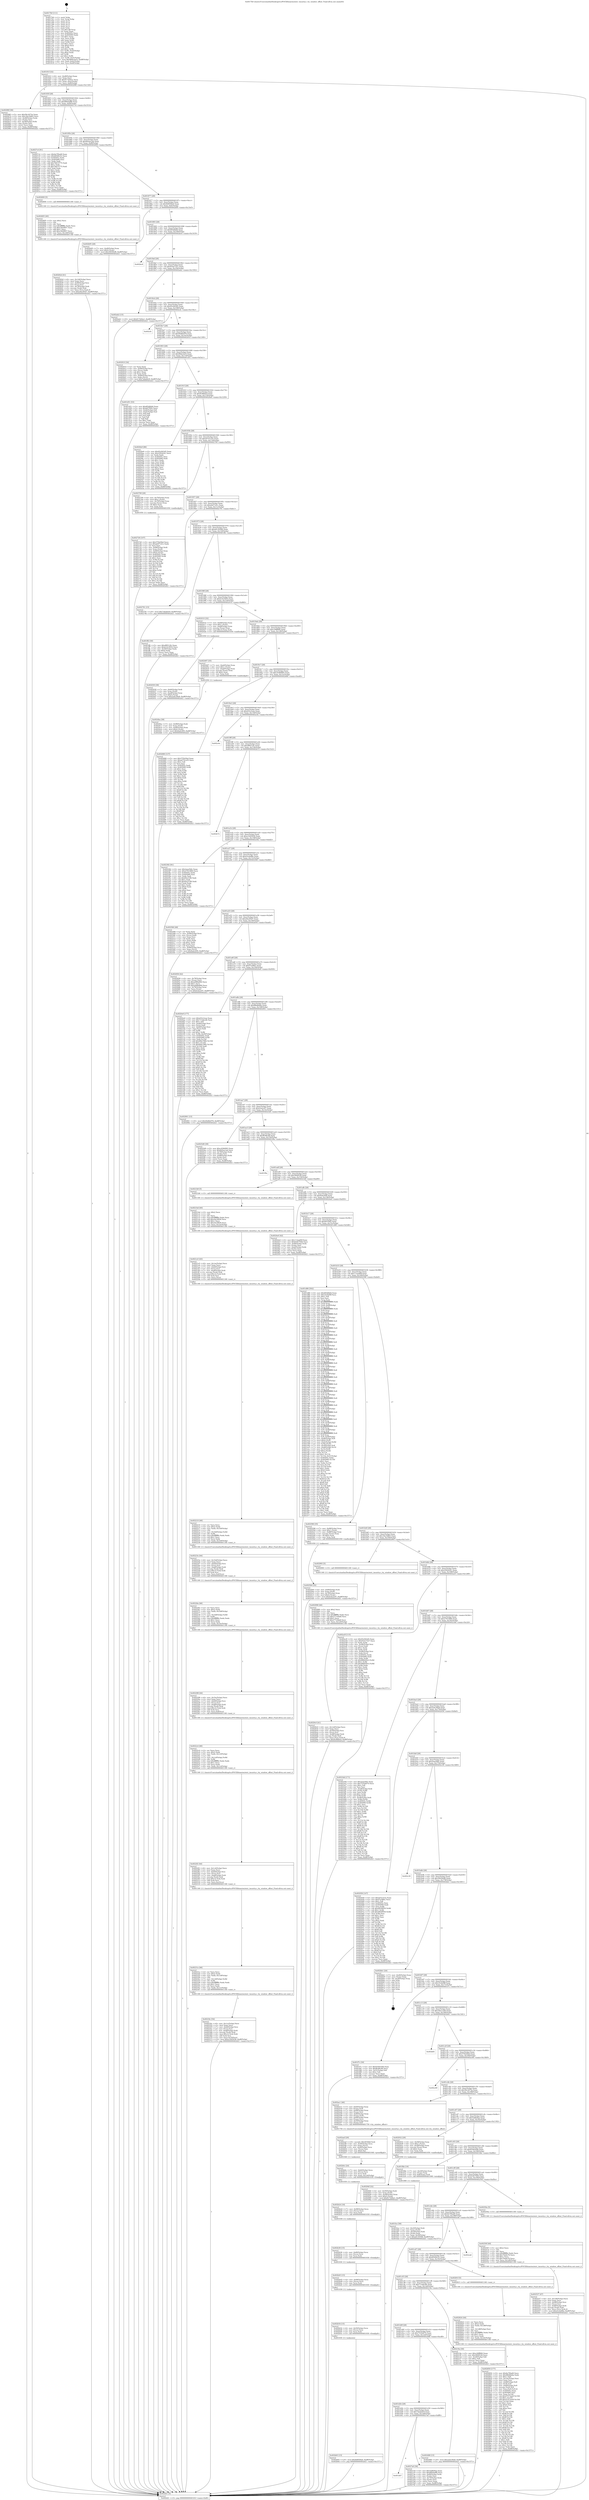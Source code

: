 digraph "0x4017b0" {
  label = "0x4017b0 (/mnt/c/Users/mathe/Desktop/tcc/POCII/binaries/extr_tmuxtty.c_tty_window_offset_Final-ollvm.out::main(0))"
  labelloc = "t"
  node[shape=record]

  Entry [label="",width=0.3,height=0.3,shape=circle,fillcolor=black,style=filled]
  "0x40181f" [label="{
     0x40181f [32]\l
     | [instrs]\l
     &nbsp;&nbsp;0x40181f \<+6\>: mov -0xd8(%rbp),%eax\l
     &nbsp;&nbsp;0x401825 \<+2\>: mov %eax,%ecx\l
     &nbsp;&nbsp;0x401827 \<+6\>: sub $0x817d2be1,%ecx\l
     &nbsp;&nbsp;0x40182d \<+6\>: mov %eax,-0xec(%rbp)\l
     &nbsp;&nbsp;0x401833 \<+6\>: mov %ecx,-0xf0(%rbp)\l
     &nbsp;&nbsp;0x401839 \<+6\>: je 000000000040296f \<main+0x11bf\>\l
  }"]
  "0x40296f" [label="{
     0x40296f [36]\l
     | [instrs]\l
     &nbsp;&nbsp;0x40296f \<+5\>: mov $0x58c3d73a,%eax\l
     &nbsp;&nbsp;0x402974 \<+5\>: mov $0x18a19db5,%ecx\l
     &nbsp;&nbsp;0x402979 \<+4\>: mov -0x48(%rbp),%rdx\l
     &nbsp;&nbsp;0x40297d \<+2\>: mov (%rdx),%esi\l
     &nbsp;&nbsp;0x40297f \<+4\>: mov -0x58(%rbp),%rdx\l
     &nbsp;&nbsp;0x402983 \<+2\>: cmp (%rdx),%esi\l
     &nbsp;&nbsp;0x402985 \<+3\>: cmovl %ecx,%eax\l
     &nbsp;&nbsp;0x402988 \<+6\>: mov %eax,-0xd8(%rbp)\l
     &nbsp;&nbsp;0x40298e \<+5\>: jmp 0000000000402d21 \<main+0x1571\>\l
  }"]
  "0x40183f" [label="{
     0x40183f [28]\l
     | [instrs]\l
     &nbsp;&nbsp;0x40183f \<+5\>: jmp 0000000000401844 \<main+0x94\>\l
     &nbsp;&nbsp;0x401844 \<+6\>: mov -0xec(%rbp),%eax\l
     &nbsp;&nbsp;0x40184a \<+5\>: sub $0x8804a8f6,%eax\l
     &nbsp;&nbsp;0x40184f \<+6\>: mov %eax,-0xf4(%rbp)\l
     &nbsp;&nbsp;0x401855 \<+6\>: je 00000000004027c4 \<main+0x1014\>\l
  }"]
  Exit [label="",width=0.3,height=0.3,shape=circle,fillcolor=black,style=filled,peripheries=2]
  "0x4027c4" [label="{
     0x4027c4 [91]\l
     | [instrs]\l
     &nbsp;&nbsp;0x4027c4 \<+5\>: mov $0x6e7f0ad9,%eax\l
     &nbsp;&nbsp;0x4027c9 \<+5\>: mov $0x6f309c52,%ecx\l
     &nbsp;&nbsp;0x4027ce \<+7\>: mov 0x40505c,%edx\l
     &nbsp;&nbsp;0x4027d5 \<+7\>: mov 0x405060,%esi\l
     &nbsp;&nbsp;0x4027dc \<+2\>: mov %edx,%edi\l
     &nbsp;&nbsp;0x4027de \<+6\>: add $0x7b615775,%edi\l
     &nbsp;&nbsp;0x4027e4 \<+3\>: sub $0x1,%edi\l
     &nbsp;&nbsp;0x4027e7 \<+6\>: sub $0x7b615775,%edi\l
     &nbsp;&nbsp;0x4027ed \<+3\>: imul %edi,%edx\l
     &nbsp;&nbsp;0x4027f0 \<+3\>: and $0x1,%edx\l
     &nbsp;&nbsp;0x4027f3 \<+3\>: cmp $0x0,%edx\l
     &nbsp;&nbsp;0x4027f6 \<+4\>: sete %r8b\l
     &nbsp;&nbsp;0x4027fa \<+3\>: cmp $0xa,%esi\l
     &nbsp;&nbsp;0x4027fd \<+4\>: setl %r9b\l
     &nbsp;&nbsp;0x402801 \<+3\>: mov %r8b,%r10b\l
     &nbsp;&nbsp;0x402804 \<+3\>: and %r9b,%r10b\l
     &nbsp;&nbsp;0x402807 \<+3\>: xor %r9b,%r8b\l
     &nbsp;&nbsp;0x40280a \<+3\>: or %r8b,%r10b\l
     &nbsp;&nbsp;0x40280d \<+4\>: test $0x1,%r10b\l
     &nbsp;&nbsp;0x402811 \<+3\>: cmovne %ecx,%eax\l
     &nbsp;&nbsp;0x402814 \<+6\>: mov %eax,-0xd8(%rbp)\l
     &nbsp;&nbsp;0x40281a \<+5\>: jmp 0000000000402d21 \<main+0x1571\>\l
  }"]
  "0x40185b" [label="{
     0x40185b [28]\l
     | [instrs]\l
     &nbsp;&nbsp;0x40185b \<+5\>: jmp 0000000000401860 \<main+0xb0\>\l
     &nbsp;&nbsp;0x401860 \<+6\>: mov -0xec(%rbp),%eax\l
     &nbsp;&nbsp;0x401866 \<+5\>: sub $0x8d3ee1ab,%eax\l
     &nbsp;&nbsp;0x40186b \<+6\>: mov %eax,-0xf8(%rbp)\l
     &nbsp;&nbsp;0x401871 \<+6\>: je 0000000000402600 \<main+0xe50\>\l
  }"]
  "0x402b63" [label="{
     0x402b63 [15]\l
     | [instrs]\l
     &nbsp;&nbsp;0x402b63 \<+10\>: movl $0x8d95f4a0,-0xd8(%rbp)\l
     &nbsp;&nbsp;0x402b6d \<+5\>: jmp 0000000000402d21 \<main+0x1571\>\l
  }"]
  "0x402600" [label="{
     0x402600 [5]\l
     | [instrs]\l
     &nbsp;&nbsp;0x402600 \<+5\>: call 0000000000401160 \<next_i\>\l
     | [calls]\l
     &nbsp;&nbsp;0x401160 \{1\} (/mnt/c/Users/mathe/Desktop/tcc/POCII/binaries/extr_tmuxtty.c_tty_window_offset_Final-ollvm.out::next_i)\l
  }"]
  "0x401877" [label="{
     0x401877 [28]\l
     | [instrs]\l
     &nbsp;&nbsp;0x401877 \<+5\>: jmp 000000000040187c \<main+0xcc\>\l
     &nbsp;&nbsp;0x40187c \<+6\>: mov -0xec(%rbp),%eax\l
     &nbsp;&nbsp;0x401882 \<+5\>: sub $0x8d95f4a0,%eax\l
     &nbsp;&nbsp;0x401887 \<+6\>: mov %eax,-0xfc(%rbp)\l
     &nbsp;&nbsp;0x40188d \<+6\>: je 0000000000402b95 \<main+0x13e5\>\l
  }"]
  "0x402b54" [label="{
     0x402b54 [15]\l
     | [instrs]\l
     &nbsp;&nbsp;0x402b54 \<+4\>: mov -0x50(%rbp),%rcx\l
     &nbsp;&nbsp;0x402b58 \<+3\>: mov (%rcx),%rcx\l
     &nbsp;&nbsp;0x402b5b \<+3\>: mov %rcx,%rdi\l
     &nbsp;&nbsp;0x402b5e \<+5\>: call 0000000000401030 \<free@plt\>\l
     | [calls]\l
     &nbsp;&nbsp;0x401030 \{1\} (unknown)\l
  }"]
  "0x402b95" [label="{
     0x402b95 [28]\l
     | [instrs]\l
     &nbsp;&nbsp;0x402b95 \<+7\>: mov -0xd0(%rbp),%rax\l
     &nbsp;&nbsp;0x402b9c \<+6\>: movl $0x0,(%rax)\l
     &nbsp;&nbsp;0x402ba2 \<+10\>: movl $0x30030ef8,-0xd8(%rbp)\l
     &nbsp;&nbsp;0x402bac \<+5\>: jmp 0000000000402d21 \<main+0x1571\>\l
  }"]
  "0x401893" [label="{
     0x401893 [28]\l
     | [instrs]\l
     &nbsp;&nbsp;0x401893 \<+5\>: jmp 0000000000401898 \<main+0xe8\>\l
     &nbsp;&nbsp;0x401898 \<+6\>: mov -0xec(%rbp),%eax\l
     &nbsp;&nbsp;0x40189e \<+5\>: sub $0x8f3dfdd4,%eax\l
     &nbsp;&nbsp;0x4018a3 \<+6\>: mov %eax,-0x100(%rbp)\l
     &nbsp;&nbsp;0x4018a9 \<+6\>: je 0000000000402bc9 \<main+0x1419\>\l
  }"]
  "0x402b45" [label="{
     0x402b45 [15]\l
     | [instrs]\l
     &nbsp;&nbsp;0x402b45 \<+4\>: mov -0x68(%rbp),%rcx\l
     &nbsp;&nbsp;0x402b49 \<+3\>: mov (%rcx),%rcx\l
     &nbsp;&nbsp;0x402b4c \<+3\>: mov %rcx,%rdi\l
     &nbsp;&nbsp;0x402b4f \<+5\>: call 0000000000401030 \<free@plt\>\l
     | [calls]\l
     &nbsp;&nbsp;0x401030 \{1\} (unknown)\l
  }"]
  "0x402bc9" [label="{
     0x402bc9\l
  }", style=dashed]
  "0x4018af" [label="{
     0x4018af [28]\l
     | [instrs]\l
     &nbsp;&nbsp;0x4018af \<+5\>: jmp 00000000004018b4 \<main+0x104\>\l
     &nbsp;&nbsp;0x4018b4 \<+6\>: mov -0xec(%rbp),%eax\l
     &nbsp;&nbsp;0x4018ba \<+5\>: sub $0x91be7327,%eax\l
     &nbsp;&nbsp;0x4018bf \<+6\>: mov %eax,-0x104(%rbp)\l
     &nbsp;&nbsp;0x4018c5 \<+6\>: je 0000000000402ab2 \<main+0x1302\>\l
  }"]
  "0x402b36" [label="{
     0x402b36 [15]\l
     | [instrs]\l
     &nbsp;&nbsp;0x402b36 \<+4\>: mov -0x80(%rbp),%rcx\l
     &nbsp;&nbsp;0x402b3a \<+3\>: mov (%rcx),%rcx\l
     &nbsp;&nbsp;0x402b3d \<+3\>: mov %rcx,%rdi\l
     &nbsp;&nbsp;0x402b40 \<+5\>: call 0000000000401030 \<free@plt\>\l
     | [calls]\l
     &nbsp;&nbsp;0x401030 \{1\} (unknown)\l
  }"]
  "0x402ab2" [label="{
     0x402ab2 [15]\l
     | [instrs]\l
     &nbsp;&nbsp;0x402ab2 \<+10\>: movl $0x817d2be1,-0xd8(%rbp)\l
     &nbsp;&nbsp;0x402abc \<+5\>: jmp 0000000000402d21 \<main+0x1571\>\l
  }"]
  "0x4018cb" [label="{
     0x4018cb [28]\l
     | [instrs]\l
     &nbsp;&nbsp;0x4018cb \<+5\>: jmp 00000000004018d0 \<main+0x120\>\l
     &nbsp;&nbsp;0x4018d0 \<+6\>: mov -0xec(%rbp),%eax\l
     &nbsp;&nbsp;0x4018d6 \<+5\>: sub $0x93c943d5,%eax\l
     &nbsp;&nbsp;0x4018db \<+6\>: mov %eax,-0x108(%rbp)\l
     &nbsp;&nbsp;0x4018e1 \<+6\>: je 0000000000402cfc \<main+0x154c\>\l
  }"]
  "0x402b24" [label="{
     0x402b24 [18]\l
     | [instrs]\l
     &nbsp;&nbsp;0x402b24 \<+7\>: mov -0x98(%rbp),%rcx\l
     &nbsp;&nbsp;0x402b2b \<+3\>: mov (%rcx),%rcx\l
     &nbsp;&nbsp;0x402b2e \<+3\>: mov %rcx,%rdi\l
     &nbsp;&nbsp;0x402b31 \<+5\>: call 0000000000401030 \<free@plt\>\l
     | [calls]\l
     &nbsp;&nbsp;0x401030 \{1\} (unknown)\l
  }"]
  "0x402cfc" [label="{
     0x402cfc\l
  }", style=dashed]
  "0x4018e7" [label="{
     0x4018e7 [28]\l
     | [instrs]\l
     &nbsp;&nbsp;0x4018e7 \<+5\>: jmp 00000000004018ec \<main+0x13c\>\l
     &nbsp;&nbsp;0x4018ec \<+6\>: mov -0xec(%rbp),%eax\l
     &nbsp;&nbsp;0x4018f2 \<+5\>: sub $0x94d8e976,%eax\l
     &nbsp;&nbsp;0x4018f7 \<+6\>: mov %eax,-0x10c(%rbp)\l
     &nbsp;&nbsp;0x4018fd \<+6\>: je 0000000000402910 \<main+0x1160\>\l
  }"]
  "0x402b0c" [label="{
     0x402b0c [24]\l
     | [instrs]\l
     &nbsp;&nbsp;0x402b0c \<+7\>: mov -0xb0(%rbp),%rcx\l
     &nbsp;&nbsp;0x402b13 \<+3\>: mov (%rcx),%rcx\l
     &nbsp;&nbsp;0x402b16 \<+3\>: mov %rcx,%rdi\l
     &nbsp;&nbsp;0x402b19 \<+6\>: mov %eax,-0x1e4(%rbp)\l
     &nbsp;&nbsp;0x402b1f \<+5\>: call 0000000000401030 \<free@plt\>\l
     | [calls]\l
     &nbsp;&nbsp;0x401030 \{1\} (unknown)\l
  }"]
  "0x402910" [label="{
     0x402910 [34]\l
     | [instrs]\l
     &nbsp;&nbsp;0x402910 \<+2\>: xor %eax,%eax\l
     &nbsp;&nbsp;0x402912 \<+4\>: mov -0x60(%rbp),%rcx\l
     &nbsp;&nbsp;0x402916 \<+2\>: mov (%rcx),%edx\l
     &nbsp;&nbsp;0x402918 \<+3\>: sub $0x1,%eax\l
     &nbsp;&nbsp;0x40291b \<+2\>: sub %eax,%edx\l
     &nbsp;&nbsp;0x40291d \<+4\>: mov -0x60(%rbp),%rcx\l
     &nbsp;&nbsp;0x402921 \<+2\>: mov %edx,(%rcx)\l
     &nbsp;&nbsp;0x402923 \<+10\>: movl $0x7ababdc9,-0xd8(%rbp)\l
     &nbsp;&nbsp;0x40292d \<+5\>: jmp 0000000000402d21 \<main+0x1571\>\l
  }"]
  "0x401903" [label="{
     0x401903 [28]\l
     | [instrs]\l
     &nbsp;&nbsp;0x401903 \<+5\>: jmp 0000000000401908 \<main+0x158\>\l
     &nbsp;&nbsp;0x401908 \<+6\>: mov -0xec(%rbp),%eax\l
     &nbsp;&nbsp;0x40190e \<+5\>: sub $0x98de3a53,%eax\l
     &nbsp;&nbsp;0x401913 \<+6\>: mov %eax,-0x110(%rbp)\l
     &nbsp;&nbsp;0x401919 \<+6\>: je 0000000000401d51 \<main+0x5a1\>\l
  }"]
  "0x402aef" [label="{
     0x402aef [29]\l
     | [instrs]\l
     &nbsp;&nbsp;0x402aef \<+10\>: movabs $0x4030b6,%rdi\l
     &nbsp;&nbsp;0x402af9 \<+4\>: mov -0x40(%rbp),%rcx\l
     &nbsp;&nbsp;0x402afd \<+2\>: mov %eax,(%rcx)\l
     &nbsp;&nbsp;0x402aff \<+4\>: mov -0x40(%rbp),%rcx\l
     &nbsp;&nbsp;0x402b03 \<+2\>: mov (%rcx),%esi\l
     &nbsp;&nbsp;0x402b05 \<+2\>: mov $0x0,%al\l
     &nbsp;&nbsp;0x402b07 \<+5\>: call 0000000000401040 \<printf@plt\>\l
     | [calls]\l
     &nbsp;&nbsp;0x401040 \{1\} (unknown)\l
  }"]
  "0x401d51" [label="{
     0x401d51 [53]\l
     | [instrs]\l
     &nbsp;&nbsp;0x401d51 \<+5\>: mov $0x8f3dfdd4,%eax\l
     &nbsp;&nbsp;0x401d56 \<+5\>: mov $0xb67f583,%ecx\l
     &nbsp;&nbsp;0x401d5b \<+6\>: mov -0xd2(%rbp),%dl\l
     &nbsp;&nbsp;0x401d61 \<+7\>: mov -0xd1(%rbp),%sil\l
     &nbsp;&nbsp;0x401d68 \<+3\>: mov %dl,%dil\l
     &nbsp;&nbsp;0x401d6b \<+3\>: and %sil,%dil\l
     &nbsp;&nbsp;0x401d6e \<+3\>: xor %sil,%dl\l
     &nbsp;&nbsp;0x401d71 \<+3\>: or %dl,%dil\l
     &nbsp;&nbsp;0x401d74 \<+4\>: test $0x1,%dil\l
     &nbsp;&nbsp;0x401d78 \<+3\>: cmovne %ecx,%eax\l
     &nbsp;&nbsp;0x401d7b \<+6\>: mov %eax,-0xd8(%rbp)\l
     &nbsp;&nbsp;0x401d81 \<+5\>: jmp 0000000000402d21 \<main+0x1571\>\l
  }"]
  "0x40191f" [label="{
     0x40191f [28]\l
     | [instrs]\l
     &nbsp;&nbsp;0x40191f \<+5\>: jmp 0000000000401924 \<main+0x174\>\l
     &nbsp;&nbsp;0x401924 \<+6\>: mov -0xec(%rbp),%eax\l
     &nbsp;&nbsp;0x40192a \<+5\>: sub $0x9c96bfcd,%eax\l
     &nbsp;&nbsp;0x40192f \<+6\>: mov %eax,-0x114(%rbp)\l
     &nbsp;&nbsp;0x401935 \<+6\>: je 00000000004029e9 \<main+0x1239\>\l
  }"]
  "0x402d21" [label="{
     0x402d21 [5]\l
     | [instrs]\l
     &nbsp;&nbsp;0x402d21 \<+5\>: jmp 000000000040181f \<main+0x6f\>\l
  }"]
  "0x4017b0" [label="{
     0x4017b0 [111]\l
     | [instrs]\l
     &nbsp;&nbsp;0x4017b0 \<+1\>: push %rbp\l
     &nbsp;&nbsp;0x4017b1 \<+3\>: mov %rsp,%rbp\l
     &nbsp;&nbsp;0x4017b4 \<+2\>: push %r15\l
     &nbsp;&nbsp;0x4017b6 \<+2\>: push %r14\l
     &nbsp;&nbsp;0x4017b8 \<+2\>: push %r13\l
     &nbsp;&nbsp;0x4017ba \<+2\>: push %r12\l
     &nbsp;&nbsp;0x4017bc \<+1\>: push %rbx\l
     &nbsp;&nbsp;0x4017bd \<+7\>: sub $0x1d8,%rsp\l
     &nbsp;&nbsp;0x4017c4 \<+2\>: xor %eax,%eax\l
     &nbsp;&nbsp;0x4017c6 \<+7\>: mov 0x40505c,%ecx\l
     &nbsp;&nbsp;0x4017cd \<+7\>: mov 0x405060,%edx\l
     &nbsp;&nbsp;0x4017d4 \<+3\>: sub $0x1,%eax\l
     &nbsp;&nbsp;0x4017d7 \<+3\>: mov %ecx,%r8d\l
     &nbsp;&nbsp;0x4017da \<+3\>: add %eax,%r8d\l
     &nbsp;&nbsp;0x4017dd \<+4\>: imul %r8d,%ecx\l
     &nbsp;&nbsp;0x4017e1 \<+3\>: and $0x1,%ecx\l
     &nbsp;&nbsp;0x4017e4 \<+3\>: cmp $0x0,%ecx\l
     &nbsp;&nbsp;0x4017e7 \<+4\>: sete %r9b\l
     &nbsp;&nbsp;0x4017eb \<+4\>: and $0x1,%r9b\l
     &nbsp;&nbsp;0x4017ef \<+7\>: mov %r9b,-0xd2(%rbp)\l
     &nbsp;&nbsp;0x4017f6 \<+3\>: cmp $0xa,%edx\l
     &nbsp;&nbsp;0x4017f9 \<+4\>: setl %r9b\l
     &nbsp;&nbsp;0x4017fd \<+4\>: and $0x1,%r9b\l
     &nbsp;&nbsp;0x401801 \<+7\>: mov %r9b,-0xd1(%rbp)\l
     &nbsp;&nbsp;0x401808 \<+10\>: movl $0x98de3a53,-0xd8(%rbp)\l
     &nbsp;&nbsp;0x401812 \<+6\>: mov %edi,-0xdc(%rbp)\l
     &nbsp;&nbsp;0x401818 \<+7\>: mov %rsi,-0xe8(%rbp)\l
  }"]
  "0x4029c0" [label="{
     0x4029c0 [41]\l
     | [instrs]\l
     &nbsp;&nbsp;0x4029c0 \<+6\>: mov -0x1e0(%rbp),%ecx\l
     &nbsp;&nbsp;0x4029c6 \<+3\>: imul %eax,%ecx\l
     &nbsp;&nbsp;0x4029c9 \<+4\>: mov -0x50(%rbp),%rsi\l
     &nbsp;&nbsp;0x4029cd \<+3\>: mov (%rsi),%rsi\l
     &nbsp;&nbsp;0x4029d0 \<+4\>: mov -0x48(%rbp),%rdi\l
     &nbsp;&nbsp;0x4029d4 \<+3\>: movslq (%rdi),%rdi\l
     &nbsp;&nbsp;0x4029d7 \<+3\>: mov %ecx,(%rsi,%rdi,4)\l
     &nbsp;&nbsp;0x4029da \<+10\>: movl $0x9c96bfcd,-0xd8(%rbp)\l
     &nbsp;&nbsp;0x4029e4 \<+5\>: jmp 0000000000402d21 \<main+0x1571\>\l
  }"]
  "0x4029e9" [label="{
     0x4029e9 [86]\l
     | [instrs]\l
     &nbsp;&nbsp;0x4029e9 \<+5\>: mov $0x93c943d5,%eax\l
     &nbsp;&nbsp;0x4029ee \<+5\>: mov $0x25f24241,%ecx\l
     &nbsp;&nbsp;0x4029f3 \<+2\>: xor %edx,%edx\l
     &nbsp;&nbsp;0x4029f5 \<+7\>: mov 0x40505c,%esi\l
     &nbsp;&nbsp;0x4029fc \<+7\>: mov 0x405060,%edi\l
     &nbsp;&nbsp;0x402a03 \<+3\>: sub $0x1,%edx\l
     &nbsp;&nbsp;0x402a06 \<+3\>: mov %esi,%r8d\l
     &nbsp;&nbsp;0x402a09 \<+3\>: add %edx,%r8d\l
     &nbsp;&nbsp;0x402a0c \<+4\>: imul %r8d,%esi\l
     &nbsp;&nbsp;0x402a10 \<+3\>: and $0x1,%esi\l
     &nbsp;&nbsp;0x402a13 \<+3\>: cmp $0x0,%esi\l
     &nbsp;&nbsp;0x402a16 \<+4\>: sete %r9b\l
     &nbsp;&nbsp;0x402a1a \<+3\>: cmp $0xa,%edi\l
     &nbsp;&nbsp;0x402a1d \<+4\>: setl %r10b\l
     &nbsp;&nbsp;0x402a21 \<+3\>: mov %r9b,%r11b\l
     &nbsp;&nbsp;0x402a24 \<+3\>: and %r10b,%r11b\l
     &nbsp;&nbsp;0x402a27 \<+3\>: xor %r10b,%r9b\l
     &nbsp;&nbsp;0x402a2a \<+3\>: or %r9b,%r11b\l
     &nbsp;&nbsp;0x402a2d \<+4\>: test $0x1,%r11b\l
     &nbsp;&nbsp;0x402a31 \<+3\>: cmovne %ecx,%eax\l
     &nbsp;&nbsp;0x402a34 \<+6\>: mov %eax,-0xd8(%rbp)\l
     &nbsp;&nbsp;0x402a3a \<+5\>: jmp 0000000000402d21 \<main+0x1571\>\l
  }"]
  "0x40193b" [label="{
     0x40193b [28]\l
     | [instrs]\l
     &nbsp;&nbsp;0x40193b \<+5\>: jmp 0000000000401940 \<main+0x190\>\l
     &nbsp;&nbsp;0x401940 \<+6\>: mov -0xec(%rbp),%eax\l
     &nbsp;&nbsp;0x401946 \<+5\>: sub $0xa0741e55,%eax\l
     &nbsp;&nbsp;0x40194b \<+6\>: mov %eax,-0x118(%rbp)\l
     &nbsp;&nbsp;0x401951 \<+6\>: je 0000000000402709 \<main+0xf59\>\l
  }"]
  "0x402998" [label="{
     0x402998 [40]\l
     | [instrs]\l
     &nbsp;&nbsp;0x402998 \<+5\>: mov $0x2,%ecx\l
     &nbsp;&nbsp;0x40299d \<+1\>: cltd\l
     &nbsp;&nbsp;0x40299e \<+2\>: idiv %ecx\l
     &nbsp;&nbsp;0x4029a0 \<+6\>: imul $0xfffffffe,%edx,%ecx\l
     &nbsp;&nbsp;0x4029a6 \<+6\>: sub $0x277c0da8,%ecx\l
     &nbsp;&nbsp;0x4029ac \<+3\>: add $0x1,%ecx\l
     &nbsp;&nbsp;0x4029af \<+6\>: add $0x277c0da8,%ecx\l
     &nbsp;&nbsp;0x4029b5 \<+6\>: mov %ecx,-0x1e0(%rbp)\l
     &nbsp;&nbsp;0x4029bb \<+5\>: call 0000000000401160 \<next_i\>\l
     | [calls]\l
     &nbsp;&nbsp;0x401160 \{1\} (/mnt/c/Users/mathe/Desktop/tcc/POCII/binaries/extr_tmuxtty.c_tty_window_offset_Final-ollvm.out::next_i)\l
  }"]
  "0x402709" [label="{
     0x402709 [29]\l
     | [instrs]\l
     &nbsp;&nbsp;0x402709 \<+4\>: mov -0x70(%rbp),%rax\l
     &nbsp;&nbsp;0x40270d \<+6\>: movl $0x1,(%rax)\l
     &nbsp;&nbsp;0x402713 \<+4\>: mov -0x70(%rbp),%rax\l
     &nbsp;&nbsp;0x402717 \<+3\>: movslq (%rax),%rax\l
     &nbsp;&nbsp;0x40271a \<+4\>: shl $0x2,%rax\l
     &nbsp;&nbsp;0x40271e \<+3\>: mov %rax,%rdi\l
     &nbsp;&nbsp;0x402721 \<+5\>: call 0000000000401050 \<malloc@plt\>\l
     | [calls]\l
     &nbsp;&nbsp;0x401050 \{1\} (unknown)\l
  }"]
  "0x401957" [label="{
     0x401957 [28]\l
     | [instrs]\l
     &nbsp;&nbsp;0x401957 \<+5\>: jmp 000000000040195c \<main+0x1ac\>\l
     &nbsp;&nbsp;0x40195c \<+6\>: mov -0xec(%rbp),%eax\l
     &nbsp;&nbsp;0x401962 \<+5\>: sub $0xa0d71d1c,%eax\l
     &nbsp;&nbsp;0x401967 \<+6\>: mov %eax,-0x11c(%rbp)\l
     &nbsp;&nbsp;0x40196d \<+6\>: je 0000000000402791 \<main+0xfe1\>\l
  }"]
  "0x40294f" [label="{
     0x40294f [32]\l
     | [instrs]\l
     &nbsp;&nbsp;0x40294f \<+4\>: mov -0x50(%rbp),%rdi\l
     &nbsp;&nbsp;0x402953 \<+3\>: mov %rax,(%rdi)\l
     &nbsp;&nbsp;0x402956 \<+4\>: mov -0x48(%rbp),%rax\l
     &nbsp;&nbsp;0x40295a \<+6\>: movl $0x0,(%rax)\l
     &nbsp;&nbsp;0x402960 \<+10\>: movl $0x817d2be1,-0xd8(%rbp)\l
     &nbsp;&nbsp;0x40296a \<+5\>: jmp 0000000000402d21 \<main+0x1571\>\l
  }"]
  "0x402791" [label="{
     0x402791 [15]\l
     | [instrs]\l
     &nbsp;&nbsp;0x402791 \<+10\>: movl $0x7ababdc9,-0xd8(%rbp)\l
     &nbsp;&nbsp;0x40279b \<+5\>: jmp 0000000000402d21 \<main+0x1571\>\l
  }"]
  "0x401973" [label="{
     0x401973 [28]\l
     | [instrs]\l
     &nbsp;&nbsp;0x401973 \<+5\>: jmp 0000000000401978 \<main+0x1c8\>\l
     &nbsp;&nbsp;0x401978 \<+6\>: mov -0xec(%rbp),%eax\l
     &nbsp;&nbsp;0x40197e \<+5\>: sub $0xa6130368,%eax\l
     &nbsp;&nbsp;0x401983 \<+6\>: mov %eax,-0x120(%rbp)\l
     &nbsp;&nbsp;0x401989 \<+6\>: je 0000000000401ff2 \<main+0x842\>\l
  }"]
  "0x402850" [label="{
     0x402850 [177]\l
     | [instrs]\l
     &nbsp;&nbsp;0x402850 \<+5\>: mov $0x6e7f0ad9,%ecx\l
     &nbsp;&nbsp;0x402855 \<+5\>: mov $0xf86d6dda,%edx\l
     &nbsp;&nbsp;0x40285a \<+3\>: mov $0x1,%dil\l
     &nbsp;&nbsp;0x40285d \<+6\>: mov -0x1dc(%rbp),%esi\l
     &nbsp;&nbsp;0x402863 \<+3\>: imul %eax,%esi\l
     &nbsp;&nbsp;0x402866 \<+4\>: mov -0x68(%rbp),%r8\l
     &nbsp;&nbsp;0x40286a \<+3\>: mov (%r8),%r8\l
     &nbsp;&nbsp;0x40286d \<+4\>: mov -0x60(%rbp),%r9\l
     &nbsp;&nbsp;0x402871 \<+3\>: movslq (%r9),%r9\l
     &nbsp;&nbsp;0x402874 \<+4\>: mov %esi,(%r8,%r9,4)\l
     &nbsp;&nbsp;0x402878 \<+7\>: mov 0x40505c,%eax\l
     &nbsp;&nbsp;0x40287f \<+7\>: mov 0x405060,%esi\l
     &nbsp;&nbsp;0x402886 \<+3\>: mov %eax,%r10d\l
     &nbsp;&nbsp;0x402889 \<+7\>: sub $0x47472ae9,%r10d\l
     &nbsp;&nbsp;0x402890 \<+4\>: sub $0x1,%r10d\l
     &nbsp;&nbsp;0x402894 \<+7\>: add $0x47472ae9,%r10d\l
     &nbsp;&nbsp;0x40289b \<+4\>: imul %r10d,%eax\l
     &nbsp;&nbsp;0x40289f \<+3\>: and $0x1,%eax\l
     &nbsp;&nbsp;0x4028a2 \<+3\>: cmp $0x0,%eax\l
     &nbsp;&nbsp;0x4028a5 \<+4\>: sete %r11b\l
     &nbsp;&nbsp;0x4028a9 \<+3\>: cmp $0xa,%esi\l
     &nbsp;&nbsp;0x4028ac \<+3\>: setl %bl\l
     &nbsp;&nbsp;0x4028af \<+3\>: mov %r11b,%r14b\l
     &nbsp;&nbsp;0x4028b2 \<+4\>: xor $0xff,%r14b\l
     &nbsp;&nbsp;0x4028b6 \<+3\>: mov %bl,%r15b\l
     &nbsp;&nbsp;0x4028b9 \<+4\>: xor $0xff,%r15b\l
     &nbsp;&nbsp;0x4028bd \<+4\>: xor $0x1,%dil\l
     &nbsp;&nbsp;0x4028c1 \<+3\>: mov %r14b,%r12b\l
     &nbsp;&nbsp;0x4028c4 \<+4\>: and $0xff,%r12b\l
     &nbsp;&nbsp;0x4028c8 \<+3\>: and %dil,%r11b\l
     &nbsp;&nbsp;0x4028cb \<+3\>: mov %r15b,%r13b\l
     &nbsp;&nbsp;0x4028ce \<+4\>: and $0xff,%r13b\l
     &nbsp;&nbsp;0x4028d2 \<+3\>: and %dil,%bl\l
     &nbsp;&nbsp;0x4028d5 \<+3\>: or %r11b,%r12b\l
     &nbsp;&nbsp;0x4028d8 \<+3\>: or %bl,%r13b\l
     &nbsp;&nbsp;0x4028db \<+3\>: xor %r13b,%r12b\l
     &nbsp;&nbsp;0x4028de \<+3\>: or %r15b,%r14b\l
     &nbsp;&nbsp;0x4028e1 \<+4\>: xor $0xff,%r14b\l
     &nbsp;&nbsp;0x4028e5 \<+4\>: or $0x1,%dil\l
     &nbsp;&nbsp;0x4028e9 \<+3\>: and %dil,%r14b\l
     &nbsp;&nbsp;0x4028ec \<+3\>: or %r14b,%r12b\l
     &nbsp;&nbsp;0x4028ef \<+4\>: test $0x1,%r12b\l
     &nbsp;&nbsp;0x4028f3 \<+3\>: cmovne %edx,%ecx\l
     &nbsp;&nbsp;0x4028f6 \<+6\>: mov %ecx,-0xd8(%rbp)\l
     &nbsp;&nbsp;0x4028fc \<+5\>: jmp 0000000000402d21 \<main+0x1571\>\l
  }"]
  "0x401ff2" [label="{
     0x401ff2 [30]\l
     | [instrs]\l
     &nbsp;&nbsp;0x401ff2 \<+5\>: mov $0xdf9512fc,%eax\l
     &nbsp;&nbsp;0x401ff7 \<+5\>: mov $0xb10c5053,%ecx\l
     &nbsp;&nbsp;0x401ffc \<+3\>: mov -0x30(%rbp),%edx\l
     &nbsp;&nbsp;0x401fff \<+3\>: cmp $0x0,%edx\l
     &nbsp;&nbsp;0x402002 \<+3\>: cmove %ecx,%eax\l
     &nbsp;&nbsp;0x402005 \<+6\>: mov %eax,-0xd8(%rbp)\l
     &nbsp;&nbsp;0x40200b \<+5\>: jmp 0000000000402d21 \<main+0x1571\>\l
  }"]
  "0x40198f" [label="{
     0x40198f [28]\l
     | [instrs]\l
     &nbsp;&nbsp;0x40198f \<+5\>: jmp 0000000000401994 \<main+0x1e4\>\l
     &nbsp;&nbsp;0x401994 \<+6\>: mov -0xec(%rbp),%eax\l
     &nbsp;&nbsp;0x40199a \<+5\>: sub $0xb10c5053,%eax\l
     &nbsp;&nbsp;0x40199f \<+6\>: mov %eax,-0x124(%rbp)\l
     &nbsp;&nbsp;0x4019a5 \<+6\>: je 0000000000402010 \<main+0x860\>\l
  }"]
  "0x402824" [label="{
     0x402824 [44]\l
     | [instrs]\l
     &nbsp;&nbsp;0x402824 \<+2\>: xor %ecx,%ecx\l
     &nbsp;&nbsp;0x402826 \<+5\>: mov $0x2,%edx\l
     &nbsp;&nbsp;0x40282b \<+6\>: mov %edx,-0x1d8(%rbp)\l
     &nbsp;&nbsp;0x402831 \<+1\>: cltd\l
     &nbsp;&nbsp;0x402832 \<+6\>: mov -0x1d8(%rbp),%esi\l
     &nbsp;&nbsp;0x402838 \<+2\>: idiv %esi\l
     &nbsp;&nbsp;0x40283a \<+6\>: imul $0xfffffffe,%edx,%edx\l
     &nbsp;&nbsp;0x402840 \<+3\>: sub $0x1,%ecx\l
     &nbsp;&nbsp;0x402843 \<+2\>: sub %ecx,%edx\l
     &nbsp;&nbsp;0x402845 \<+6\>: mov %edx,-0x1dc(%rbp)\l
     &nbsp;&nbsp;0x40284b \<+5\>: call 0000000000401160 \<next_i\>\l
     | [calls]\l
     &nbsp;&nbsp;0x401160 \{1\} (/mnt/c/Users/mathe/Desktop/tcc/POCII/binaries/extr_tmuxtty.c_tty_window_offset_Final-ollvm.out::next_i)\l
  }"]
  "0x402010" [label="{
     0x402010 [32]\l
     | [instrs]\l
     &nbsp;&nbsp;0x402010 \<+7\>: mov -0xb8(%rbp),%rax\l
     &nbsp;&nbsp;0x402017 \<+6\>: movl $0x1,(%rax)\l
     &nbsp;&nbsp;0x40201d \<+7\>: mov -0xb8(%rbp),%rax\l
     &nbsp;&nbsp;0x402024 \<+3\>: movslq (%rax),%rax\l
     &nbsp;&nbsp;0x402027 \<+4\>: imul $0x14,%rax,%rdi\l
     &nbsp;&nbsp;0x40202b \<+5\>: call 0000000000401050 \<malloc@plt\>\l
     | [calls]\l
     &nbsp;&nbsp;0x401050 \{1\} (unknown)\l
  }"]
  "0x4019ab" [label="{
     0x4019ab [28]\l
     | [instrs]\l
     &nbsp;&nbsp;0x4019ab \<+5\>: jmp 00000000004019b0 \<main+0x200\>\l
     &nbsp;&nbsp;0x4019b0 \<+6\>: mov -0xec(%rbp),%eax\l
     &nbsp;&nbsp;0x4019b6 \<+5\>: sub $0xc26ff990,%eax\l
     &nbsp;&nbsp;0x4019bb \<+6\>: mov %eax,-0x128(%rbp)\l
     &nbsp;&nbsp;0x4019c1 \<+6\>: je 0000000000402497 \<main+0xce7\>\l
  }"]
  "0x401d47" [label="{
     0x401d47\l
  }", style=dashed]
  "0x402497" [label="{
     0x402497 [35]\l
     | [instrs]\l
     &nbsp;&nbsp;0x402497 \<+7\>: mov -0xa0(%rbp),%rax\l
     &nbsp;&nbsp;0x40249e \<+6\>: movl $0x1,(%rax)\l
     &nbsp;&nbsp;0x4024a4 \<+7\>: mov -0xa0(%rbp),%rax\l
     &nbsp;&nbsp;0x4024ab \<+3\>: movslq (%rax),%rax\l
     &nbsp;&nbsp;0x4024ae \<+4\>: shl $0x2,%rax\l
     &nbsp;&nbsp;0x4024b2 \<+3\>: mov %rax,%rdi\l
     &nbsp;&nbsp;0x4024b5 \<+5\>: call 0000000000401050 \<malloc@plt\>\l
     | [calls]\l
     &nbsp;&nbsp;0x401050 \{1\} (unknown)\l
  }"]
  "0x4019c7" [label="{
     0x4019c7 [28]\l
     | [instrs]\l
     &nbsp;&nbsp;0x4019c7 \<+5\>: jmp 00000000004019cc \<main+0x21c\>\l
     &nbsp;&nbsp;0x4019cc \<+6\>: mov -0xec(%rbp),%eax\l
     &nbsp;&nbsp;0x4019d2 \<+5\>: sub $0xc438d083,%eax\l
     &nbsp;&nbsp;0x4019d7 \<+6\>: mov %eax,-0x12c(%rbp)\l
     &nbsp;&nbsp;0x4019dd \<+6\>: je 0000000000402680 \<main+0xed0\>\l
  }"]
  "0x4027a0" [label="{
     0x4027a0 [36]\l
     | [instrs]\l
     &nbsp;&nbsp;0x4027a0 \<+5\>: mov $0x5a8fe9aa,%eax\l
     &nbsp;&nbsp;0x4027a5 \<+5\>: mov $0x8804a8f6,%ecx\l
     &nbsp;&nbsp;0x4027aa \<+4\>: mov -0x60(%rbp),%rdx\l
     &nbsp;&nbsp;0x4027ae \<+2\>: mov (%rdx),%esi\l
     &nbsp;&nbsp;0x4027b0 \<+4\>: mov -0x70(%rbp),%rdx\l
     &nbsp;&nbsp;0x4027b4 \<+2\>: cmp (%rdx),%esi\l
     &nbsp;&nbsp;0x4027b6 \<+3\>: cmovl %ecx,%eax\l
     &nbsp;&nbsp;0x4027b9 \<+6\>: mov %eax,-0xd8(%rbp)\l
     &nbsp;&nbsp;0x4027bf \<+5\>: jmp 0000000000402d21 \<main+0x1571\>\l
  }"]
  "0x402680" [label="{
     0x402680 [137]\l
     | [instrs]\l
     &nbsp;&nbsp;0x402680 \<+5\>: mov $0x57f2d3bd,%eax\l
     &nbsp;&nbsp;0x402685 \<+5\>: mov $0xa0741e55,%ecx\l
     &nbsp;&nbsp;0x40268a \<+2\>: mov $0x1,%dl\l
     &nbsp;&nbsp;0x40268c \<+2\>: xor %esi,%esi\l
     &nbsp;&nbsp;0x40268e \<+7\>: mov 0x40505c,%edi\l
     &nbsp;&nbsp;0x402695 \<+8\>: mov 0x405060,%r8d\l
     &nbsp;&nbsp;0x40269d \<+3\>: sub $0x1,%esi\l
     &nbsp;&nbsp;0x4026a0 \<+3\>: mov %edi,%r9d\l
     &nbsp;&nbsp;0x4026a3 \<+3\>: add %esi,%r9d\l
     &nbsp;&nbsp;0x4026a6 \<+4\>: imul %r9d,%edi\l
     &nbsp;&nbsp;0x4026aa \<+3\>: and $0x1,%edi\l
     &nbsp;&nbsp;0x4026ad \<+3\>: cmp $0x0,%edi\l
     &nbsp;&nbsp;0x4026b0 \<+4\>: sete %r10b\l
     &nbsp;&nbsp;0x4026b4 \<+4\>: cmp $0xa,%r8d\l
     &nbsp;&nbsp;0x4026b8 \<+4\>: setl %r11b\l
     &nbsp;&nbsp;0x4026bc \<+3\>: mov %r10b,%bl\l
     &nbsp;&nbsp;0x4026bf \<+3\>: xor $0xff,%bl\l
     &nbsp;&nbsp;0x4026c2 \<+3\>: mov %r11b,%r14b\l
     &nbsp;&nbsp;0x4026c5 \<+4\>: xor $0xff,%r14b\l
     &nbsp;&nbsp;0x4026c9 \<+3\>: xor $0x1,%dl\l
     &nbsp;&nbsp;0x4026cc \<+3\>: mov %bl,%r15b\l
     &nbsp;&nbsp;0x4026cf \<+4\>: and $0xff,%r15b\l
     &nbsp;&nbsp;0x4026d3 \<+3\>: and %dl,%r10b\l
     &nbsp;&nbsp;0x4026d6 \<+3\>: mov %r14b,%r12b\l
     &nbsp;&nbsp;0x4026d9 \<+4\>: and $0xff,%r12b\l
     &nbsp;&nbsp;0x4026dd \<+3\>: and %dl,%r11b\l
     &nbsp;&nbsp;0x4026e0 \<+3\>: or %r10b,%r15b\l
     &nbsp;&nbsp;0x4026e3 \<+3\>: or %r11b,%r12b\l
     &nbsp;&nbsp;0x4026e6 \<+3\>: xor %r12b,%r15b\l
     &nbsp;&nbsp;0x4026e9 \<+3\>: or %r14b,%bl\l
     &nbsp;&nbsp;0x4026ec \<+3\>: xor $0xff,%bl\l
     &nbsp;&nbsp;0x4026ef \<+3\>: or $0x1,%dl\l
     &nbsp;&nbsp;0x4026f2 \<+2\>: and %dl,%bl\l
     &nbsp;&nbsp;0x4026f4 \<+3\>: or %bl,%r15b\l
     &nbsp;&nbsp;0x4026f7 \<+4\>: test $0x1,%r15b\l
     &nbsp;&nbsp;0x4026fb \<+3\>: cmovne %ecx,%eax\l
     &nbsp;&nbsp;0x4026fe \<+6\>: mov %eax,-0xd8(%rbp)\l
     &nbsp;&nbsp;0x402704 \<+5\>: jmp 0000000000402d21 \<main+0x1571\>\l
  }"]
  "0x4019e3" [label="{
     0x4019e3 [28]\l
     | [instrs]\l
     &nbsp;&nbsp;0x4019e3 \<+5\>: jmp 00000000004019e8 \<main+0x238\>\l
     &nbsp;&nbsp;0x4019e8 \<+6\>: mov -0xec(%rbp),%eax\l
     &nbsp;&nbsp;0x4019ee \<+5\>: sub $0xd33c3cee,%eax\l
     &nbsp;&nbsp;0x4019f3 \<+6\>: mov %eax,-0x130(%rbp)\l
     &nbsp;&nbsp;0x4019f9 \<+6\>: je 0000000000402c0e \<main+0x145e\>\l
  }"]
  "0x402726" [label="{
     0x402726 [107]\l
     | [instrs]\l
     &nbsp;&nbsp;0x402726 \<+5\>: mov $0x57f2d3bd,%ecx\l
     &nbsp;&nbsp;0x40272b \<+5\>: mov $0xa0d71d1c,%edx\l
     &nbsp;&nbsp;0x402730 \<+2\>: xor %esi,%esi\l
     &nbsp;&nbsp;0x402732 \<+4\>: mov -0x68(%rbp),%rdi\l
     &nbsp;&nbsp;0x402736 \<+3\>: mov %rax,(%rdi)\l
     &nbsp;&nbsp;0x402739 \<+4\>: mov -0x60(%rbp),%rax\l
     &nbsp;&nbsp;0x40273d \<+6\>: movl $0x0,(%rax)\l
     &nbsp;&nbsp;0x402743 \<+8\>: mov 0x40505c,%r8d\l
     &nbsp;&nbsp;0x40274b \<+8\>: mov 0x405060,%r9d\l
     &nbsp;&nbsp;0x402753 \<+3\>: sub $0x1,%esi\l
     &nbsp;&nbsp;0x402756 \<+3\>: mov %r8d,%r10d\l
     &nbsp;&nbsp;0x402759 \<+3\>: add %esi,%r10d\l
     &nbsp;&nbsp;0x40275c \<+4\>: imul %r10d,%r8d\l
     &nbsp;&nbsp;0x402760 \<+4\>: and $0x1,%r8d\l
     &nbsp;&nbsp;0x402764 \<+4\>: cmp $0x0,%r8d\l
     &nbsp;&nbsp;0x402768 \<+4\>: sete %r11b\l
     &nbsp;&nbsp;0x40276c \<+4\>: cmp $0xa,%r9d\l
     &nbsp;&nbsp;0x402770 \<+3\>: setl %bl\l
     &nbsp;&nbsp;0x402773 \<+3\>: mov %r11b,%r14b\l
     &nbsp;&nbsp;0x402776 \<+3\>: and %bl,%r14b\l
     &nbsp;&nbsp;0x402779 \<+3\>: xor %bl,%r11b\l
     &nbsp;&nbsp;0x40277c \<+3\>: or %r11b,%r14b\l
     &nbsp;&nbsp;0x40277f \<+4\>: test $0x1,%r14b\l
     &nbsp;&nbsp;0x402783 \<+3\>: cmovne %edx,%ecx\l
     &nbsp;&nbsp;0x402786 \<+6\>: mov %ecx,-0xd8(%rbp)\l
     &nbsp;&nbsp;0x40278c \<+5\>: jmp 0000000000402d21 \<main+0x1571\>\l
  }"]
  "0x402c0e" [label="{
     0x402c0e\l
  }", style=dashed]
  "0x4019ff" [label="{
     0x4019ff [28]\l
     | [instrs]\l
     &nbsp;&nbsp;0x4019ff \<+5\>: jmp 0000000000401a04 \<main+0x254\>\l
     &nbsp;&nbsp;0x401a04 \<+6\>: mov -0xec(%rbp),%eax\l
     &nbsp;&nbsp;0x401a0a \<+5\>: sub $0xdf9512fc,%eax\l
     &nbsp;&nbsp;0x401a0f \<+6\>: mov %eax,-0x134(%rbp)\l
     &nbsp;&nbsp;0x401a15 \<+6\>: je 0000000000402b72 \<main+0x13c2\>\l
  }"]
  "0x40262d" [label="{
     0x40262d [41]\l
     | [instrs]\l
     &nbsp;&nbsp;0x40262d \<+6\>: mov -0x1d4(%rbp),%ecx\l
     &nbsp;&nbsp;0x402633 \<+3\>: imul %eax,%ecx\l
     &nbsp;&nbsp;0x402636 \<+4\>: mov -0x80(%rbp),%rsi\l
     &nbsp;&nbsp;0x40263a \<+3\>: mov (%rsi),%rsi\l
     &nbsp;&nbsp;0x40263d \<+4\>: mov -0x78(%rbp),%rdi\l
     &nbsp;&nbsp;0x402641 \<+3\>: movslq (%rdi),%rdi\l
     &nbsp;&nbsp;0x402644 \<+3\>: mov %ecx,(%rsi,%rdi,4)\l
     &nbsp;&nbsp;0x402647 \<+10\>: movl $0xe9ec95d7,-0xd8(%rbp)\l
     &nbsp;&nbsp;0x402651 \<+5\>: jmp 0000000000402d21 \<main+0x1571\>\l
  }"]
  "0x402b72" [label="{
     0x402b72\l
  }", style=dashed]
  "0x401a1b" [label="{
     0x401a1b [28]\l
     | [instrs]\l
     &nbsp;&nbsp;0x401a1b \<+5\>: jmp 0000000000401a20 \<main+0x270\>\l
     &nbsp;&nbsp;0x401a20 \<+6\>: mov -0xec(%rbp),%eax\l
     &nbsp;&nbsp;0x401a26 \<+5\>: sub $0xe1645038,%eax\l
     &nbsp;&nbsp;0x401a2b \<+6\>: mov %eax,-0x138(%rbp)\l
     &nbsp;&nbsp;0x401a31 \<+6\>: je 0000000000402382 \<main+0xbd2\>\l
  }"]
  "0x402605" [label="{
     0x402605 [40]\l
     | [instrs]\l
     &nbsp;&nbsp;0x402605 \<+5\>: mov $0x2,%ecx\l
     &nbsp;&nbsp;0x40260a \<+1\>: cltd\l
     &nbsp;&nbsp;0x40260b \<+2\>: idiv %ecx\l
     &nbsp;&nbsp;0x40260d \<+6\>: imul $0xfffffffe,%edx,%ecx\l
     &nbsp;&nbsp;0x402613 \<+6\>: sub $0xc562f957,%ecx\l
     &nbsp;&nbsp;0x402619 \<+3\>: add $0x1,%ecx\l
     &nbsp;&nbsp;0x40261c \<+6\>: add $0xc562f957,%ecx\l
     &nbsp;&nbsp;0x402622 \<+6\>: mov %ecx,-0x1d4(%rbp)\l
     &nbsp;&nbsp;0x402628 \<+5\>: call 0000000000401160 \<next_i\>\l
     | [calls]\l
     &nbsp;&nbsp;0x401160 \{1\} (/mnt/c/Users/mathe/Desktop/tcc/POCII/binaries/extr_tmuxtty.c_tty_window_offset_Final-ollvm.out::next_i)\l
  }"]
  "0x402382" [label="{
     0x402382 [91]\l
     | [instrs]\l
     &nbsp;&nbsp;0x402382 \<+5\>: mov $0x2eee5bfc,%eax\l
     &nbsp;&nbsp;0x402387 \<+5\>: mov $0x279149fd,%ecx\l
     &nbsp;&nbsp;0x40238c \<+7\>: mov 0x40505c,%edx\l
     &nbsp;&nbsp;0x402393 \<+7\>: mov 0x405060,%esi\l
     &nbsp;&nbsp;0x40239a \<+2\>: mov %edx,%edi\l
     &nbsp;&nbsp;0x40239c \<+6\>: sub $0x85e2196,%edi\l
     &nbsp;&nbsp;0x4023a2 \<+3\>: sub $0x1,%edi\l
     &nbsp;&nbsp;0x4023a5 \<+6\>: add $0x85e2196,%edi\l
     &nbsp;&nbsp;0x4023ab \<+3\>: imul %edi,%edx\l
     &nbsp;&nbsp;0x4023ae \<+3\>: and $0x1,%edx\l
     &nbsp;&nbsp;0x4023b1 \<+3\>: cmp $0x0,%edx\l
     &nbsp;&nbsp;0x4023b4 \<+4\>: sete %r8b\l
     &nbsp;&nbsp;0x4023b8 \<+3\>: cmp $0xa,%esi\l
     &nbsp;&nbsp;0x4023bb \<+4\>: setl %r9b\l
     &nbsp;&nbsp;0x4023bf \<+3\>: mov %r8b,%r10b\l
     &nbsp;&nbsp;0x4023c2 \<+3\>: and %r9b,%r10b\l
     &nbsp;&nbsp;0x4023c5 \<+3\>: xor %r9b,%r8b\l
     &nbsp;&nbsp;0x4023c8 \<+3\>: or %r8b,%r10b\l
     &nbsp;&nbsp;0x4023cb \<+4\>: test $0x1,%r10b\l
     &nbsp;&nbsp;0x4023cf \<+3\>: cmovne %ecx,%eax\l
     &nbsp;&nbsp;0x4023d2 \<+6\>: mov %eax,-0xd8(%rbp)\l
     &nbsp;&nbsp;0x4023d8 \<+5\>: jmp 0000000000402d21 \<main+0x1571\>\l
  }"]
  "0x401a37" [label="{
     0x401a37 [28]\l
     | [instrs]\l
     &nbsp;&nbsp;0x401a37 \<+5\>: jmp 0000000000401a3c \<main+0x28c\>\l
     &nbsp;&nbsp;0x401a3c \<+6\>: mov -0xec(%rbp),%eax\l
     &nbsp;&nbsp;0x401a42 \<+5\>: sub $0xe5c4e88e,%eax\l
     &nbsp;&nbsp;0x401a47 \<+6\>: mov %eax,-0x13c(%rbp)\l
     &nbsp;&nbsp;0x401a4d \<+6\>: je 0000000000402566 \<main+0xdb6\>\l
  }"]
  "0x4025b9" [label="{
     0x4025b9 [32]\l
     | [instrs]\l
     &nbsp;&nbsp;0x4025b9 \<+4\>: mov -0x80(%rbp),%rdi\l
     &nbsp;&nbsp;0x4025bd \<+3\>: mov %rax,(%rdi)\l
     &nbsp;&nbsp;0x4025c0 \<+4\>: mov -0x78(%rbp),%rax\l
     &nbsp;&nbsp;0x4025c4 \<+6\>: movl $0x0,(%rax)\l
     &nbsp;&nbsp;0x4025ca \<+10\>: movl $0xfc4e2c67,-0xd8(%rbp)\l
     &nbsp;&nbsp;0x4025d4 \<+5\>: jmp 0000000000402d21 \<main+0x1571\>\l
  }"]
  "0x402566" [label="{
     0x402566 [48]\l
     | [instrs]\l
     &nbsp;&nbsp;0x402566 \<+2\>: xor %eax,%eax\l
     &nbsp;&nbsp;0x402568 \<+7\>: mov -0x90(%rbp),%rcx\l
     &nbsp;&nbsp;0x40256f \<+2\>: mov (%rcx),%edx\l
     &nbsp;&nbsp;0x402571 \<+2\>: mov %eax,%esi\l
     &nbsp;&nbsp;0x402573 \<+2\>: sub %edx,%esi\l
     &nbsp;&nbsp;0x402575 \<+2\>: mov %eax,%edx\l
     &nbsp;&nbsp;0x402577 \<+3\>: sub $0x1,%edx\l
     &nbsp;&nbsp;0x40257a \<+2\>: add %edx,%esi\l
     &nbsp;&nbsp;0x40257c \<+2\>: sub %esi,%eax\l
     &nbsp;&nbsp;0x40257e \<+7\>: mov -0x90(%rbp),%rcx\l
     &nbsp;&nbsp;0x402585 \<+2\>: mov %eax,(%rcx)\l
     &nbsp;&nbsp;0x402587 \<+10\>: movl $0x6adc409,-0xd8(%rbp)\l
     &nbsp;&nbsp;0x402591 \<+5\>: jmp 0000000000402d21 \<main+0x1571\>\l
  }"]
  "0x401a53" [label="{
     0x401a53 [28]\l
     | [instrs]\l
     &nbsp;&nbsp;0x401a53 \<+5\>: jmp 0000000000401a58 \<main+0x2a8\>\l
     &nbsp;&nbsp;0x401a58 \<+6\>: mov -0xec(%rbp),%eax\l
     &nbsp;&nbsp;0x401a5e \<+5\>: sub $0xe9ec95d7,%eax\l
     &nbsp;&nbsp;0x401a63 \<+6\>: mov %eax,-0x140(%rbp)\l
     &nbsp;&nbsp;0x401a69 \<+6\>: je 0000000000402656 \<main+0xea6\>\l
  }"]
  "0x402537" [label="{
     0x402537 [47]\l
     | [instrs]\l
     &nbsp;&nbsp;0x402537 \<+6\>: mov -0x1d0(%rbp),%ecx\l
     &nbsp;&nbsp;0x40253d \<+3\>: imul %eax,%ecx\l
     &nbsp;&nbsp;0x402540 \<+7\>: mov -0x98(%rbp),%rsi\l
     &nbsp;&nbsp;0x402547 \<+3\>: mov (%rsi),%rsi\l
     &nbsp;&nbsp;0x40254a \<+7\>: mov -0x90(%rbp),%rdi\l
     &nbsp;&nbsp;0x402551 \<+3\>: movslq (%rdi),%rdi\l
     &nbsp;&nbsp;0x402554 \<+3\>: mov %ecx,(%rsi,%rdi,4)\l
     &nbsp;&nbsp;0x402557 \<+10\>: movl $0xe5c4e88e,-0xd8(%rbp)\l
     &nbsp;&nbsp;0x402561 \<+5\>: jmp 0000000000402d21 \<main+0x1571\>\l
  }"]
  "0x402656" [label="{
     0x402656 [42]\l
     | [instrs]\l
     &nbsp;&nbsp;0x402656 \<+4\>: mov -0x78(%rbp),%rax\l
     &nbsp;&nbsp;0x40265a \<+2\>: mov (%rax),%ecx\l
     &nbsp;&nbsp;0x40265c \<+6\>: sub $0xa098a684,%ecx\l
     &nbsp;&nbsp;0x402662 \<+3\>: add $0x1,%ecx\l
     &nbsp;&nbsp;0x402665 \<+6\>: add $0xa098a684,%ecx\l
     &nbsp;&nbsp;0x40266b \<+4\>: mov -0x78(%rbp),%rax\l
     &nbsp;&nbsp;0x40266f \<+2\>: mov %ecx,(%rax)\l
     &nbsp;&nbsp;0x402671 \<+10\>: movl $0xfc4e2c67,-0xd8(%rbp)\l
     &nbsp;&nbsp;0x40267b \<+5\>: jmp 0000000000402d21 \<main+0x1571\>\l
  }"]
  "0x401a6f" [label="{
     0x401a6f [28]\l
     | [instrs]\l
     &nbsp;&nbsp;0x401a6f \<+5\>: jmp 0000000000401a74 \<main+0x2c4\>\l
     &nbsp;&nbsp;0x401a74 \<+6\>: mov -0xec(%rbp),%eax\l
     &nbsp;&nbsp;0x401a7a \<+5\>: sub $0xf7a38fec,%eax\l
     &nbsp;&nbsp;0x401a7f \<+6\>: mov %eax,-0x144(%rbp)\l
     &nbsp;&nbsp;0x401a85 \<+6\>: je 00000000004020e9 \<main+0x939\>\l
  }"]
  "0x40250f" [label="{
     0x40250f [40]\l
     | [instrs]\l
     &nbsp;&nbsp;0x40250f \<+5\>: mov $0x2,%ecx\l
     &nbsp;&nbsp;0x402514 \<+1\>: cltd\l
     &nbsp;&nbsp;0x402515 \<+2\>: idiv %ecx\l
     &nbsp;&nbsp;0x402517 \<+6\>: imul $0xfffffffe,%edx,%ecx\l
     &nbsp;&nbsp;0x40251d \<+6\>: add $0x70e6e78,%ecx\l
     &nbsp;&nbsp;0x402523 \<+3\>: add $0x1,%ecx\l
     &nbsp;&nbsp;0x402526 \<+6\>: sub $0x70e6e78,%ecx\l
     &nbsp;&nbsp;0x40252c \<+6\>: mov %ecx,-0x1d0(%rbp)\l
     &nbsp;&nbsp;0x402532 \<+5\>: call 0000000000401160 \<next_i\>\l
     | [calls]\l
     &nbsp;&nbsp;0x401160 \{1\} (/mnt/c/Users/mathe/Desktop/tcc/POCII/binaries/extr_tmuxtty.c_tty_window_offset_Final-ollvm.out::next_i)\l
  }"]
  "0x4020e9" [label="{
     0x4020e9 [177]\l
     | [instrs]\l
     &nbsp;&nbsp;0x4020e9 \<+5\>: mov $0xd33c3cee,%eax\l
     &nbsp;&nbsp;0x4020ee \<+5\>: mov $0x713abcdb,%ecx\l
     &nbsp;&nbsp;0x4020f3 \<+2\>: mov $0x1,%dl\l
     &nbsp;&nbsp;0x4020f5 \<+7\>: mov -0xa8(%rbp),%rsi\l
     &nbsp;&nbsp;0x4020fc \<+2\>: mov (%rsi),%edi\l
     &nbsp;&nbsp;0x4020fe \<+7\>: mov -0xb8(%rbp),%rsi\l
     &nbsp;&nbsp;0x402105 \<+2\>: cmp (%rsi),%edi\l
     &nbsp;&nbsp;0x402107 \<+4\>: setl %r8b\l
     &nbsp;&nbsp;0x40210b \<+4\>: and $0x1,%r8b\l
     &nbsp;&nbsp;0x40210f \<+4\>: mov %r8b,-0x29(%rbp)\l
     &nbsp;&nbsp;0x402113 \<+7\>: mov 0x40505c,%edi\l
     &nbsp;&nbsp;0x40211a \<+8\>: mov 0x405060,%r9d\l
     &nbsp;&nbsp;0x402122 \<+3\>: mov %edi,%r10d\l
     &nbsp;&nbsp;0x402125 \<+7\>: add $0x6f4e7882,%r10d\l
     &nbsp;&nbsp;0x40212c \<+4\>: sub $0x1,%r10d\l
     &nbsp;&nbsp;0x402130 \<+7\>: sub $0x6f4e7882,%r10d\l
     &nbsp;&nbsp;0x402137 \<+4\>: imul %r10d,%edi\l
     &nbsp;&nbsp;0x40213b \<+3\>: and $0x1,%edi\l
     &nbsp;&nbsp;0x40213e \<+3\>: cmp $0x0,%edi\l
     &nbsp;&nbsp;0x402141 \<+4\>: sete %r8b\l
     &nbsp;&nbsp;0x402145 \<+4\>: cmp $0xa,%r9d\l
     &nbsp;&nbsp;0x402149 \<+4\>: setl %r11b\l
     &nbsp;&nbsp;0x40214d \<+3\>: mov %r8b,%bl\l
     &nbsp;&nbsp;0x402150 \<+3\>: xor $0xff,%bl\l
     &nbsp;&nbsp;0x402153 \<+3\>: mov %r11b,%r14b\l
     &nbsp;&nbsp;0x402156 \<+4\>: xor $0xff,%r14b\l
     &nbsp;&nbsp;0x40215a \<+3\>: xor $0x0,%dl\l
     &nbsp;&nbsp;0x40215d \<+3\>: mov %bl,%r15b\l
     &nbsp;&nbsp;0x402160 \<+4\>: and $0x0,%r15b\l
     &nbsp;&nbsp;0x402164 \<+3\>: and %dl,%r8b\l
     &nbsp;&nbsp;0x402167 \<+3\>: mov %r14b,%r12b\l
     &nbsp;&nbsp;0x40216a \<+4\>: and $0x0,%r12b\l
     &nbsp;&nbsp;0x40216e \<+3\>: and %dl,%r11b\l
     &nbsp;&nbsp;0x402171 \<+3\>: or %r8b,%r15b\l
     &nbsp;&nbsp;0x402174 \<+3\>: or %r11b,%r12b\l
     &nbsp;&nbsp;0x402177 \<+3\>: xor %r12b,%r15b\l
     &nbsp;&nbsp;0x40217a \<+3\>: or %r14b,%bl\l
     &nbsp;&nbsp;0x40217d \<+3\>: xor $0xff,%bl\l
     &nbsp;&nbsp;0x402180 \<+3\>: or $0x0,%dl\l
     &nbsp;&nbsp;0x402183 \<+2\>: and %dl,%bl\l
     &nbsp;&nbsp;0x402185 \<+3\>: or %bl,%r15b\l
     &nbsp;&nbsp;0x402188 \<+4\>: test $0x1,%r15b\l
     &nbsp;&nbsp;0x40218c \<+3\>: cmovne %ecx,%eax\l
     &nbsp;&nbsp;0x40218f \<+6\>: mov %eax,-0xd8(%rbp)\l
     &nbsp;&nbsp;0x402195 \<+5\>: jmp 0000000000402d21 \<main+0x1571\>\l
  }"]
  "0x401a8b" [label="{
     0x401a8b [28]\l
     | [instrs]\l
     &nbsp;&nbsp;0x401a8b \<+5\>: jmp 0000000000401a90 \<main+0x2e0\>\l
     &nbsp;&nbsp;0x401a90 \<+6\>: mov -0xec(%rbp),%eax\l
     &nbsp;&nbsp;0x401a96 \<+5\>: sub $0xf86d6dda,%eax\l
     &nbsp;&nbsp;0x401a9b \<+6\>: mov %eax,-0x148(%rbp)\l
     &nbsp;&nbsp;0x401aa1 \<+6\>: je 0000000000402901 \<main+0x1151\>\l
  }"]
  "0x4024ba" [label="{
     0x4024ba [38]\l
     | [instrs]\l
     &nbsp;&nbsp;0x4024ba \<+7\>: mov -0x98(%rbp),%rdi\l
     &nbsp;&nbsp;0x4024c1 \<+3\>: mov %rax,(%rdi)\l
     &nbsp;&nbsp;0x4024c4 \<+7\>: mov -0x90(%rbp),%rax\l
     &nbsp;&nbsp;0x4024cb \<+6\>: movl $0x0,(%rax)\l
     &nbsp;&nbsp;0x4024d1 \<+10\>: movl $0x6adc409,-0xd8(%rbp)\l
     &nbsp;&nbsp;0x4024db \<+5\>: jmp 0000000000402d21 \<main+0x1571\>\l
  }"]
  "0x402901" [label="{
     0x402901 [15]\l
     | [instrs]\l
     &nbsp;&nbsp;0x402901 \<+10\>: movl $0x94d8e976,-0xd8(%rbp)\l
     &nbsp;&nbsp;0x40290b \<+5\>: jmp 0000000000402d21 \<main+0x1571\>\l
  }"]
  "0x401aa7" [label="{
     0x401aa7 [28]\l
     | [instrs]\l
     &nbsp;&nbsp;0x401aa7 \<+5\>: jmp 0000000000401aac \<main+0x2fc\>\l
     &nbsp;&nbsp;0x401aac \<+6\>: mov -0xec(%rbp),%eax\l
     &nbsp;&nbsp;0x401ab2 \<+5\>: sub $0xfc4e2c67,%eax\l
     &nbsp;&nbsp;0x401ab7 \<+6\>: mov %eax,-0x14c(%rbp)\l
     &nbsp;&nbsp;0x401abd \<+6\>: je 00000000004025d9 \<main+0xe29\>\l
  }"]
  "0x401d2b" [label="{
     0x401d2b [28]\l
     | [instrs]\l
     &nbsp;&nbsp;0x401d2b \<+5\>: jmp 0000000000401d30 \<main+0x580\>\l
     &nbsp;&nbsp;0x401d30 \<+6\>: mov -0xec(%rbp),%eax\l
     &nbsp;&nbsp;0x401d36 \<+5\>: sub $0x7ababdc9,%eax\l
     &nbsp;&nbsp;0x401d3b \<+6\>: mov %eax,-0x1a8(%rbp)\l
     &nbsp;&nbsp;0x401d41 \<+6\>: je 00000000004027a0 \<main+0xff0\>\l
  }"]
  "0x4025d9" [label="{
     0x4025d9 [39]\l
     | [instrs]\l
     &nbsp;&nbsp;0x4025d9 \<+5\>: mov $0xc438d083,%eax\l
     &nbsp;&nbsp;0x4025de \<+5\>: mov $0x8d3ee1ab,%ecx\l
     &nbsp;&nbsp;0x4025e3 \<+4\>: mov -0x78(%rbp),%rdx\l
     &nbsp;&nbsp;0x4025e7 \<+2\>: mov (%rdx),%esi\l
     &nbsp;&nbsp;0x4025e9 \<+7\>: mov -0x88(%rbp),%rdx\l
     &nbsp;&nbsp;0x4025f0 \<+2\>: cmp (%rdx),%esi\l
     &nbsp;&nbsp;0x4025f2 \<+3\>: cmovl %ecx,%eax\l
     &nbsp;&nbsp;0x4025f5 \<+6\>: mov %eax,-0xd8(%rbp)\l
     &nbsp;&nbsp;0x4025fb \<+5\>: jmp 0000000000402d21 \<main+0x1571\>\l
  }"]
  "0x401ac3" [label="{
     0x401ac3 [28]\l
     | [instrs]\l
     &nbsp;&nbsp;0x401ac3 \<+5\>: jmp 0000000000401ac8 \<main+0x318\>\l
     &nbsp;&nbsp;0x401ac8 \<+6\>: mov -0xec(%rbp),%eax\l
     &nbsp;&nbsp;0x401ace \<+5\>: sub $0xffc98cd8,%eax\l
     &nbsp;&nbsp;0x401ad3 \<+6\>: mov %eax,-0x150(%rbp)\l
     &nbsp;&nbsp;0x401ad9 \<+6\>: je 0000000000401f9a \<main+0x7ea\>\l
  }"]
  "0x402488" [label="{
     0x402488 [15]\l
     | [instrs]\l
     &nbsp;&nbsp;0x402488 \<+10\>: movl $0x2a4c56a9,-0xd8(%rbp)\l
     &nbsp;&nbsp;0x402492 \<+5\>: jmp 0000000000402d21 \<main+0x1571\>\l
  }"]
  "0x401f9a" [label="{
     0x401f9a\l
  }", style=dashed]
  "0x401adf" [label="{
     0x401adf [28]\l
     | [instrs]\l
     &nbsp;&nbsp;0x401adf \<+5\>: jmp 0000000000401ae4 \<main+0x334\>\l
     &nbsp;&nbsp;0x401ae4 \<+6\>: mov -0xec(%rbp),%eax\l
     &nbsp;&nbsp;0x401aea \<+5\>: sub $0x5609538,%eax\l
     &nbsp;&nbsp;0x401aef \<+6\>: mov %eax,-0x154(%rbp)\l
     &nbsp;&nbsp;0x401af5 \<+6\>: je 00000000004021b8 \<main+0xa08\>\l
  }"]
  "0x40234c" [label="{
     0x40234c [54]\l
     | [instrs]\l
     &nbsp;&nbsp;0x40234c \<+6\>: mov -0x1cc(%rbp),%ecx\l
     &nbsp;&nbsp;0x402352 \<+3\>: imul %eax,%ecx\l
     &nbsp;&nbsp;0x402355 \<+7\>: mov -0xb0(%rbp),%rsi\l
     &nbsp;&nbsp;0x40235c \<+3\>: mov (%rsi),%rsi\l
     &nbsp;&nbsp;0x40235f \<+7\>: mov -0xa8(%rbp),%rdi\l
     &nbsp;&nbsp;0x402366 \<+3\>: movslq (%rdi),%rdi\l
     &nbsp;&nbsp;0x402369 \<+4\>: imul $0x14,%rdi,%rdi\l
     &nbsp;&nbsp;0x40236d \<+3\>: add %rdi,%rsi\l
     &nbsp;&nbsp;0x402370 \<+3\>: mov %ecx,0x10(%rsi)\l
     &nbsp;&nbsp;0x402373 \<+10\>: movl $0xe1645038,-0xd8(%rbp)\l
     &nbsp;&nbsp;0x40237d \<+5\>: jmp 0000000000402d21 \<main+0x1571\>\l
  }"]
  "0x4021b8" [label="{
     0x4021b8 [5]\l
     | [instrs]\l
     &nbsp;&nbsp;0x4021b8 \<+5\>: call 0000000000401160 \<next_i\>\l
     | [calls]\l
     &nbsp;&nbsp;0x401160 \{1\} (/mnt/c/Users/mathe/Desktop/tcc/POCII/binaries/extr_tmuxtty.c_tty_window_offset_Final-ollvm.out::next_i)\l
  }"]
  "0x401afb" [label="{
     0x401afb [28]\l
     | [instrs]\l
     &nbsp;&nbsp;0x401afb \<+5\>: jmp 0000000000401b00 \<main+0x350\>\l
     &nbsp;&nbsp;0x401b00 \<+6\>: mov -0xec(%rbp),%eax\l
     &nbsp;&nbsp;0x401b06 \<+5\>: sub $0x6adc409,%eax\l
     &nbsp;&nbsp;0x401b0b \<+6\>: mov %eax,-0x158(%rbp)\l
     &nbsp;&nbsp;0x401b11 \<+6\>: je 00000000004024e0 \<main+0xd30\>\l
  }"]
  "0x40231e" [label="{
     0x40231e [46]\l
     | [instrs]\l
     &nbsp;&nbsp;0x40231e \<+2\>: xor %ecx,%ecx\l
     &nbsp;&nbsp;0x402320 \<+5\>: mov $0x2,%edx\l
     &nbsp;&nbsp;0x402325 \<+6\>: mov %edx,-0x1c8(%rbp)\l
     &nbsp;&nbsp;0x40232b \<+1\>: cltd\l
     &nbsp;&nbsp;0x40232c \<+7\>: mov -0x1c8(%rbp),%r8d\l
     &nbsp;&nbsp;0x402333 \<+3\>: idiv %r8d\l
     &nbsp;&nbsp;0x402336 \<+6\>: imul $0xfffffffe,%edx,%edx\l
     &nbsp;&nbsp;0x40233c \<+3\>: sub $0x1,%ecx\l
     &nbsp;&nbsp;0x40233f \<+2\>: sub %ecx,%edx\l
     &nbsp;&nbsp;0x402341 \<+6\>: mov %edx,-0x1cc(%rbp)\l
     &nbsp;&nbsp;0x402347 \<+5\>: call 0000000000401160 \<next_i\>\l
     | [calls]\l
     &nbsp;&nbsp;0x401160 \{1\} (/mnt/c/Users/mathe/Desktop/tcc/POCII/binaries/extr_tmuxtty.c_tty_window_offset_Final-ollvm.out::next_i)\l
  }"]
  "0x4024e0" [label="{
     0x4024e0 [42]\l
     | [instrs]\l
     &nbsp;&nbsp;0x4024e0 \<+5\>: mov $0x112ea60f,%eax\l
     &nbsp;&nbsp;0x4024e5 \<+5\>: mov $0x6c8270d4,%ecx\l
     &nbsp;&nbsp;0x4024ea \<+7\>: mov -0x90(%rbp),%rdx\l
     &nbsp;&nbsp;0x4024f1 \<+2\>: mov (%rdx),%esi\l
     &nbsp;&nbsp;0x4024f3 \<+7\>: mov -0xa0(%rbp),%rdx\l
     &nbsp;&nbsp;0x4024fa \<+2\>: cmp (%rdx),%esi\l
     &nbsp;&nbsp;0x4024fc \<+3\>: cmovl %ecx,%eax\l
     &nbsp;&nbsp;0x4024ff \<+6\>: mov %eax,-0xd8(%rbp)\l
     &nbsp;&nbsp;0x402505 \<+5\>: jmp 0000000000402d21 \<main+0x1571\>\l
  }"]
  "0x401b17" [label="{
     0x401b17 [28]\l
     | [instrs]\l
     &nbsp;&nbsp;0x401b17 \<+5\>: jmp 0000000000401b1c \<main+0x36c\>\l
     &nbsp;&nbsp;0x401b1c \<+6\>: mov -0xec(%rbp),%eax\l
     &nbsp;&nbsp;0x401b22 \<+5\>: sub $0xb67f583,%eax\l
     &nbsp;&nbsp;0x401b27 \<+6\>: mov %eax,-0x15c(%rbp)\l
     &nbsp;&nbsp;0x401b2d \<+6\>: je 0000000000401d86 \<main+0x5d6\>\l
  }"]
  "0x4022f2" [label="{
     0x4022f2 [44]\l
     | [instrs]\l
     &nbsp;&nbsp;0x4022f2 \<+6\>: mov -0x1c4(%rbp),%ecx\l
     &nbsp;&nbsp;0x4022f8 \<+3\>: imul %eax,%ecx\l
     &nbsp;&nbsp;0x4022fb \<+7\>: mov -0xb0(%rbp),%rsi\l
     &nbsp;&nbsp;0x402302 \<+3\>: mov (%rsi),%rsi\l
     &nbsp;&nbsp;0x402305 \<+7\>: mov -0xa8(%rbp),%rdi\l
     &nbsp;&nbsp;0x40230c \<+3\>: movslq (%rdi),%rdi\l
     &nbsp;&nbsp;0x40230f \<+4\>: imul $0x14,%rdi,%rdi\l
     &nbsp;&nbsp;0x402313 \<+3\>: add %rdi,%rsi\l
     &nbsp;&nbsp;0x402316 \<+3\>: mov %ecx,0xc(%rsi)\l
     &nbsp;&nbsp;0x402319 \<+5\>: call 0000000000401160 \<next_i\>\l
     | [calls]\l
     &nbsp;&nbsp;0x401160 \{1\} (/mnt/c/Users/mathe/Desktop/tcc/POCII/binaries/extr_tmuxtty.c_tty_window_offset_Final-ollvm.out::next_i)\l
  }"]
  "0x401d86" [label="{
     0x401d86 [502]\l
     | [instrs]\l
     &nbsp;&nbsp;0x401d86 \<+5\>: mov $0x8f3dfdd4,%eax\l
     &nbsp;&nbsp;0x401d8b \<+5\>: mov $0x33cfe08f,%ecx\l
     &nbsp;&nbsp;0x401d90 \<+2\>: mov $0x1,%dl\l
     &nbsp;&nbsp;0x401d92 \<+2\>: xor %esi,%esi\l
     &nbsp;&nbsp;0x401d94 \<+3\>: mov %rsp,%rdi\l
     &nbsp;&nbsp;0x401d97 \<+4\>: add $0xfffffffffffffff0,%rdi\l
     &nbsp;&nbsp;0x401d9b \<+3\>: mov %rdi,%rsp\l
     &nbsp;&nbsp;0x401d9e \<+7\>: mov %rdi,-0xd0(%rbp)\l
     &nbsp;&nbsp;0x401da5 \<+3\>: mov %rsp,%rdi\l
     &nbsp;&nbsp;0x401da8 \<+4\>: add $0xfffffffffffffff0,%rdi\l
     &nbsp;&nbsp;0x401dac \<+3\>: mov %rdi,%rsp\l
     &nbsp;&nbsp;0x401daf \<+3\>: mov %rsp,%r8\l
     &nbsp;&nbsp;0x401db2 \<+4\>: add $0xfffffffffffffff0,%r8\l
     &nbsp;&nbsp;0x401db6 \<+3\>: mov %r8,%rsp\l
     &nbsp;&nbsp;0x401db9 \<+7\>: mov %r8,-0xc8(%rbp)\l
     &nbsp;&nbsp;0x401dc0 \<+3\>: mov %rsp,%r8\l
     &nbsp;&nbsp;0x401dc3 \<+4\>: add $0xfffffffffffffff0,%r8\l
     &nbsp;&nbsp;0x401dc7 \<+3\>: mov %r8,%rsp\l
     &nbsp;&nbsp;0x401dca \<+7\>: mov %r8,-0xc0(%rbp)\l
     &nbsp;&nbsp;0x401dd1 \<+3\>: mov %rsp,%r8\l
     &nbsp;&nbsp;0x401dd4 \<+4\>: add $0xfffffffffffffff0,%r8\l
     &nbsp;&nbsp;0x401dd8 \<+3\>: mov %r8,%rsp\l
     &nbsp;&nbsp;0x401ddb \<+7\>: mov %r8,-0xb8(%rbp)\l
     &nbsp;&nbsp;0x401de2 \<+3\>: mov %rsp,%r8\l
     &nbsp;&nbsp;0x401de5 \<+4\>: add $0xfffffffffffffff0,%r8\l
     &nbsp;&nbsp;0x401de9 \<+3\>: mov %r8,%rsp\l
     &nbsp;&nbsp;0x401dec \<+7\>: mov %r8,-0xb0(%rbp)\l
     &nbsp;&nbsp;0x401df3 \<+3\>: mov %rsp,%r8\l
     &nbsp;&nbsp;0x401df6 \<+4\>: add $0xfffffffffffffff0,%r8\l
     &nbsp;&nbsp;0x401dfa \<+3\>: mov %r8,%rsp\l
     &nbsp;&nbsp;0x401dfd \<+7\>: mov %r8,-0xa8(%rbp)\l
     &nbsp;&nbsp;0x401e04 \<+3\>: mov %rsp,%r8\l
     &nbsp;&nbsp;0x401e07 \<+4\>: add $0xfffffffffffffff0,%r8\l
     &nbsp;&nbsp;0x401e0b \<+3\>: mov %r8,%rsp\l
     &nbsp;&nbsp;0x401e0e \<+7\>: mov %r8,-0xa0(%rbp)\l
     &nbsp;&nbsp;0x401e15 \<+3\>: mov %rsp,%r8\l
     &nbsp;&nbsp;0x401e18 \<+4\>: add $0xfffffffffffffff0,%r8\l
     &nbsp;&nbsp;0x401e1c \<+3\>: mov %r8,%rsp\l
     &nbsp;&nbsp;0x401e1f \<+7\>: mov %r8,-0x98(%rbp)\l
     &nbsp;&nbsp;0x401e26 \<+3\>: mov %rsp,%r8\l
     &nbsp;&nbsp;0x401e29 \<+4\>: add $0xfffffffffffffff0,%r8\l
     &nbsp;&nbsp;0x401e2d \<+3\>: mov %r8,%rsp\l
     &nbsp;&nbsp;0x401e30 \<+7\>: mov %r8,-0x90(%rbp)\l
     &nbsp;&nbsp;0x401e37 \<+3\>: mov %rsp,%r8\l
     &nbsp;&nbsp;0x401e3a \<+4\>: add $0xfffffffffffffff0,%r8\l
     &nbsp;&nbsp;0x401e3e \<+3\>: mov %r8,%rsp\l
     &nbsp;&nbsp;0x401e41 \<+7\>: mov %r8,-0x88(%rbp)\l
     &nbsp;&nbsp;0x401e48 \<+3\>: mov %rsp,%r8\l
     &nbsp;&nbsp;0x401e4b \<+4\>: add $0xfffffffffffffff0,%r8\l
     &nbsp;&nbsp;0x401e4f \<+3\>: mov %r8,%rsp\l
     &nbsp;&nbsp;0x401e52 \<+4\>: mov %r8,-0x80(%rbp)\l
     &nbsp;&nbsp;0x401e56 \<+3\>: mov %rsp,%r8\l
     &nbsp;&nbsp;0x401e59 \<+4\>: add $0xfffffffffffffff0,%r8\l
     &nbsp;&nbsp;0x401e5d \<+3\>: mov %r8,%rsp\l
     &nbsp;&nbsp;0x401e60 \<+4\>: mov %r8,-0x78(%rbp)\l
     &nbsp;&nbsp;0x401e64 \<+3\>: mov %rsp,%r8\l
     &nbsp;&nbsp;0x401e67 \<+4\>: add $0xfffffffffffffff0,%r8\l
     &nbsp;&nbsp;0x401e6b \<+3\>: mov %r8,%rsp\l
     &nbsp;&nbsp;0x401e6e \<+4\>: mov %r8,-0x70(%rbp)\l
     &nbsp;&nbsp;0x401e72 \<+3\>: mov %rsp,%r8\l
     &nbsp;&nbsp;0x401e75 \<+4\>: add $0xfffffffffffffff0,%r8\l
     &nbsp;&nbsp;0x401e79 \<+3\>: mov %r8,%rsp\l
     &nbsp;&nbsp;0x401e7c \<+4\>: mov %r8,-0x68(%rbp)\l
     &nbsp;&nbsp;0x401e80 \<+3\>: mov %rsp,%r8\l
     &nbsp;&nbsp;0x401e83 \<+4\>: add $0xfffffffffffffff0,%r8\l
     &nbsp;&nbsp;0x401e87 \<+3\>: mov %r8,%rsp\l
     &nbsp;&nbsp;0x401e8a \<+4\>: mov %r8,-0x60(%rbp)\l
     &nbsp;&nbsp;0x401e8e \<+3\>: mov %rsp,%r8\l
     &nbsp;&nbsp;0x401e91 \<+4\>: add $0xfffffffffffffff0,%r8\l
     &nbsp;&nbsp;0x401e95 \<+3\>: mov %r8,%rsp\l
     &nbsp;&nbsp;0x401e98 \<+4\>: mov %r8,-0x58(%rbp)\l
     &nbsp;&nbsp;0x401e9c \<+3\>: mov %rsp,%r8\l
     &nbsp;&nbsp;0x401e9f \<+4\>: add $0xfffffffffffffff0,%r8\l
     &nbsp;&nbsp;0x401ea3 \<+3\>: mov %r8,%rsp\l
     &nbsp;&nbsp;0x401ea6 \<+4\>: mov %r8,-0x50(%rbp)\l
     &nbsp;&nbsp;0x401eaa \<+3\>: mov %rsp,%r8\l
     &nbsp;&nbsp;0x401ead \<+4\>: add $0xfffffffffffffff0,%r8\l
     &nbsp;&nbsp;0x401eb1 \<+3\>: mov %r8,%rsp\l
     &nbsp;&nbsp;0x401eb4 \<+4\>: mov %r8,-0x48(%rbp)\l
     &nbsp;&nbsp;0x401eb8 \<+3\>: mov %rsp,%r8\l
     &nbsp;&nbsp;0x401ebb \<+4\>: add $0xfffffffffffffff0,%r8\l
     &nbsp;&nbsp;0x401ebf \<+3\>: mov %r8,%rsp\l
     &nbsp;&nbsp;0x401ec2 \<+4\>: mov %r8,-0x40(%rbp)\l
     &nbsp;&nbsp;0x401ec6 \<+7\>: mov -0xd0(%rbp),%r8\l
     &nbsp;&nbsp;0x401ecd \<+7\>: movl $0x0,(%r8)\l
     &nbsp;&nbsp;0x401ed4 \<+7\>: mov -0xdc(%rbp),%r9d\l
     &nbsp;&nbsp;0x401edb \<+3\>: mov %r9d,(%rdi)\l
     &nbsp;&nbsp;0x401ede \<+7\>: mov -0xc8(%rbp),%r8\l
     &nbsp;&nbsp;0x401ee5 \<+7\>: mov -0xe8(%rbp),%r10\l
     &nbsp;&nbsp;0x401eec \<+3\>: mov %r10,(%r8)\l
     &nbsp;&nbsp;0x401eef \<+3\>: cmpl $0x2,(%rdi)\l
     &nbsp;&nbsp;0x401ef2 \<+4\>: setne %r11b\l
     &nbsp;&nbsp;0x401ef6 \<+4\>: and $0x1,%r11b\l
     &nbsp;&nbsp;0x401efa \<+4\>: mov %r11b,-0x31(%rbp)\l
     &nbsp;&nbsp;0x401efe \<+7\>: mov 0x40505c,%ebx\l
     &nbsp;&nbsp;0x401f05 \<+8\>: mov 0x405060,%r14d\l
     &nbsp;&nbsp;0x401f0d \<+3\>: sub $0x1,%esi\l
     &nbsp;&nbsp;0x401f10 \<+3\>: mov %ebx,%r15d\l
     &nbsp;&nbsp;0x401f13 \<+3\>: add %esi,%r15d\l
     &nbsp;&nbsp;0x401f16 \<+4\>: imul %r15d,%ebx\l
     &nbsp;&nbsp;0x401f1a \<+3\>: and $0x1,%ebx\l
     &nbsp;&nbsp;0x401f1d \<+3\>: cmp $0x0,%ebx\l
     &nbsp;&nbsp;0x401f20 \<+4\>: sete %r11b\l
     &nbsp;&nbsp;0x401f24 \<+4\>: cmp $0xa,%r14d\l
     &nbsp;&nbsp;0x401f28 \<+4\>: setl %r12b\l
     &nbsp;&nbsp;0x401f2c \<+3\>: mov %r11b,%r13b\l
     &nbsp;&nbsp;0x401f2f \<+4\>: xor $0xff,%r13b\l
     &nbsp;&nbsp;0x401f33 \<+3\>: mov %r12b,%sil\l
     &nbsp;&nbsp;0x401f36 \<+4\>: xor $0xff,%sil\l
     &nbsp;&nbsp;0x401f3a \<+3\>: xor $0x0,%dl\l
     &nbsp;&nbsp;0x401f3d \<+3\>: mov %r13b,%dil\l
     &nbsp;&nbsp;0x401f40 \<+4\>: and $0x0,%dil\l
     &nbsp;&nbsp;0x401f44 \<+3\>: and %dl,%r11b\l
     &nbsp;&nbsp;0x401f47 \<+3\>: mov %sil,%r8b\l
     &nbsp;&nbsp;0x401f4a \<+4\>: and $0x0,%r8b\l
     &nbsp;&nbsp;0x401f4e \<+3\>: and %dl,%r12b\l
     &nbsp;&nbsp;0x401f51 \<+3\>: or %r11b,%dil\l
     &nbsp;&nbsp;0x401f54 \<+3\>: or %r12b,%r8b\l
     &nbsp;&nbsp;0x401f57 \<+3\>: xor %r8b,%dil\l
     &nbsp;&nbsp;0x401f5a \<+3\>: or %sil,%r13b\l
     &nbsp;&nbsp;0x401f5d \<+4\>: xor $0xff,%r13b\l
     &nbsp;&nbsp;0x401f61 \<+3\>: or $0x0,%dl\l
     &nbsp;&nbsp;0x401f64 \<+3\>: and %dl,%r13b\l
     &nbsp;&nbsp;0x401f67 \<+3\>: or %r13b,%dil\l
     &nbsp;&nbsp;0x401f6a \<+4\>: test $0x1,%dil\l
     &nbsp;&nbsp;0x401f6e \<+3\>: cmovne %ecx,%eax\l
     &nbsp;&nbsp;0x401f71 \<+6\>: mov %eax,-0xd8(%rbp)\l
     &nbsp;&nbsp;0x401f77 \<+5\>: jmp 0000000000402d21 \<main+0x1571\>\l
  }"]
  "0x401b33" [label="{
     0x401b33 [28]\l
     | [instrs]\l
     &nbsp;&nbsp;0x401b33 \<+5\>: jmp 0000000000401b38 \<main+0x388\>\l
     &nbsp;&nbsp;0x401b38 \<+6\>: mov -0xec(%rbp),%eax\l
     &nbsp;&nbsp;0x401b3e \<+5\>: sub $0x112ea60f,%eax\l
     &nbsp;&nbsp;0x401b43 \<+6\>: mov %eax,-0x160(%rbp)\l
     &nbsp;&nbsp;0x401b49 \<+6\>: je 0000000000402596 \<main+0xde6\>\l
  }"]
  "0x4022c4" [label="{
     0x4022c4 [46]\l
     | [instrs]\l
     &nbsp;&nbsp;0x4022c4 \<+2\>: xor %ecx,%ecx\l
     &nbsp;&nbsp;0x4022c6 \<+5\>: mov $0x2,%edx\l
     &nbsp;&nbsp;0x4022cb \<+6\>: mov %edx,-0x1c0(%rbp)\l
     &nbsp;&nbsp;0x4022d1 \<+1\>: cltd\l
     &nbsp;&nbsp;0x4022d2 \<+7\>: mov -0x1c0(%rbp),%r8d\l
     &nbsp;&nbsp;0x4022d9 \<+3\>: idiv %r8d\l
     &nbsp;&nbsp;0x4022dc \<+6\>: imul $0xfffffffe,%edx,%edx\l
     &nbsp;&nbsp;0x4022e2 \<+3\>: sub $0x1,%ecx\l
     &nbsp;&nbsp;0x4022e5 \<+2\>: sub %ecx,%edx\l
     &nbsp;&nbsp;0x4022e7 \<+6\>: mov %edx,-0x1c4(%rbp)\l
     &nbsp;&nbsp;0x4022ed \<+5\>: call 0000000000401160 \<next_i\>\l
     | [calls]\l
     &nbsp;&nbsp;0x401160 \{1\} (/mnt/c/Users/mathe/Desktop/tcc/POCII/binaries/extr_tmuxtty.c_tty_window_offset_Final-ollvm.out::next_i)\l
  }"]
  "0x402298" [label="{
     0x402298 [44]\l
     | [instrs]\l
     &nbsp;&nbsp;0x402298 \<+6\>: mov -0x1bc(%rbp),%ecx\l
     &nbsp;&nbsp;0x40229e \<+3\>: imul %eax,%ecx\l
     &nbsp;&nbsp;0x4022a1 \<+7\>: mov -0xb0(%rbp),%rsi\l
     &nbsp;&nbsp;0x4022a8 \<+3\>: mov (%rsi),%rsi\l
     &nbsp;&nbsp;0x4022ab \<+7\>: mov -0xa8(%rbp),%rdi\l
     &nbsp;&nbsp;0x4022b2 \<+3\>: movslq (%rdi),%rdi\l
     &nbsp;&nbsp;0x4022b5 \<+4\>: imul $0x14,%rdi,%rdi\l
     &nbsp;&nbsp;0x4022b9 \<+3\>: add %rdi,%rsi\l
     &nbsp;&nbsp;0x4022bc \<+3\>: mov %ecx,0x8(%rsi)\l
     &nbsp;&nbsp;0x4022bf \<+5\>: call 0000000000401160 \<next_i\>\l
     | [calls]\l
     &nbsp;&nbsp;0x401160 \{1\} (/mnt/c/Users/mathe/Desktop/tcc/POCII/binaries/extr_tmuxtty.c_tty_window_offset_Final-ollvm.out::next_i)\l
  }"]
  "0x40226a" [label="{
     0x40226a [46]\l
     | [instrs]\l
     &nbsp;&nbsp;0x40226a \<+2\>: xor %ecx,%ecx\l
     &nbsp;&nbsp;0x40226c \<+5\>: mov $0x2,%edx\l
     &nbsp;&nbsp;0x402271 \<+6\>: mov %edx,-0x1b8(%rbp)\l
     &nbsp;&nbsp;0x402277 \<+1\>: cltd\l
     &nbsp;&nbsp;0x402278 \<+7\>: mov -0x1b8(%rbp),%r8d\l
     &nbsp;&nbsp;0x40227f \<+3\>: idiv %r8d\l
     &nbsp;&nbsp;0x402282 \<+6\>: imul $0xfffffffe,%edx,%edx\l
     &nbsp;&nbsp;0x402288 \<+3\>: sub $0x1,%ecx\l
     &nbsp;&nbsp;0x40228b \<+2\>: sub %ecx,%edx\l
     &nbsp;&nbsp;0x40228d \<+6\>: mov %edx,-0x1bc(%rbp)\l
     &nbsp;&nbsp;0x402293 \<+5\>: call 0000000000401160 \<next_i\>\l
     | [calls]\l
     &nbsp;&nbsp;0x401160 \{1\} (/mnt/c/Users/mathe/Desktop/tcc/POCII/binaries/extr_tmuxtty.c_tty_window_offset_Final-ollvm.out::next_i)\l
  }"]
  "0x402596" [label="{
     0x402596 [35]\l
     | [instrs]\l
     &nbsp;&nbsp;0x402596 \<+7\>: mov -0x88(%rbp),%rax\l
     &nbsp;&nbsp;0x40259d \<+6\>: movl $0x1,(%rax)\l
     &nbsp;&nbsp;0x4025a3 \<+7\>: mov -0x88(%rbp),%rax\l
     &nbsp;&nbsp;0x4025aa \<+3\>: movslq (%rax),%rax\l
     &nbsp;&nbsp;0x4025ad \<+4\>: shl $0x2,%rax\l
     &nbsp;&nbsp;0x4025b1 \<+3\>: mov %rax,%rdi\l
     &nbsp;&nbsp;0x4025b4 \<+5\>: call 0000000000401050 \<malloc@plt\>\l
     | [calls]\l
     &nbsp;&nbsp;0x401050 \{1\} (unknown)\l
  }"]
  "0x401b4f" [label="{
     0x401b4f [28]\l
     | [instrs]\l
     &nbsp;&nbsp;0x401b4f \<+5\>: jmp 0000000000401b54 \<main+0x3a4\>\l
     &nbsp;&nbsp;0x401b54 \<+6\>: mov -0xec(%rbp),%eax\l
     &nbsp;&nbsp;0x401b5a \<+5\>: sub $0x18a19db5,%eax\l
     &nbsp;&nbsp;0x401b5f \<+6\>: mov %eax,-0x164(%rbp)\l
     &nbsp;&nbsp;0x401b65 \<+6\>: je 0000000000402993 \<main+0x11e3\>\l
  }"]
  "0x40223e" [label="{
     0x40223e [44]\l
     | [instrs]\l
     &nbsp;&nbsp;0x40223e \<+6\>: mov -0x1b4(%rbp),%ecx\l
     &nbsp;&nbsp;0x402244 \<+3\>: imul %eax,%ecx\l
     &nbsp;&nbsp;0x402247 \<+7\>: mov -0xb0(%rbp),%rsi\l
     &nbsp;&nbsp;0x40224e \<+3\>: mov (%rsi),%rsi\l
     &nbsp;&nbsp;0x402251 \<+7\>: mov -0xa8(%rbp),%rdi\l
     &nbsp;&nbsp;0x402258 \<+3\>: movslq (%rdi),%rdi\l
     &nbsp;&nbsp;0x40225b \<+4\>: imul $0x14,%rdi,%rdi\l
     &nbsp;&nbsp;0x40225f \<+3\>: add %rdi,%rsi\l
     &nbsp;&nbsp;0x402262 \<+3\>: mov %ecx,0x4(%rsi)\l
     &nbsp;&nbsp;0x402265 \<+5\>: call 0000000000401160 \<next_i\>\l
     | [calls]\l
     &nbsp;&nbsp;0x401160 \{1\} (/mnt/c/Users/mathe/Desktop/tcc/POCII/binaries/extr_tmuxtty.c_tty_window_offset_Final-ollvm.out::next_i)\l
  }"]
  "0x402993" [label="{
     0x402993 [5]\l
     | [instrs]\l
     &nbsp;&nbsp;0x402993 \<+5\>: call 0000000000401160 \<next_i\>\l
     | [calls]\l
     &nbsp;&nbsp;0x401160 \{1\} (/mnt/c/Users/mathe/Desktop/tcc/POCII/binaries/extr_tmuxtty.c_tty_window_offset_Final-ollvm.out::next_i)\l
  }"]
  "0x401b6b" [label="{
     0x401b6b [28]\l
     | [instrs]\l
     &nbsp;&nbsp;0x401b6b \<+5\>: jmp 0000000000401b70 \<main+0x3c0\>\l
     &nbsp;&nbsp;0x401b70 \<+6\>: mov -0xec(%rbp),%eax\l
     &nbsp;&nbsp;0x401b76 \<+5\>: sub $0x25f24241,%eax\l
     &nbsp;&nbsp;0x401b7b \<+6\>: mov %eax,-0x168(%rbp)\l
     &nbsp;&nbsp;0x401b81 \<+6\>: je 0000000000402a3f \<main+0x128f\>\l
  }"]
  "0x402210" [label="{
     0x402210 [46]\l
     | [instrs]\l
     &nbsp;&nbsp;0x402210 \<+2\>: xor %ecx,%ecx\l
     &nbsp;&nbsp;0x402212 \<+5\>: mov $0x2,%edx\l
     &nbsp;&nbsp;0x402217 \<+6\>: mov %edx,-0x1b0(%rbp)\l
     &nbsp;&nbsp;0x40221d \<+1\>: cltd\l
     &nbsp;&nbsp;0x40221e \<+7\>: mov -0x1b0(%rbp),%r8d\l
     &nbsp;&nbsp;0x402225 \<+3\>: idiv %r8d\l
     &nbsp;&nbsp;0x402228 \<+6\>: imul $0xfffffffe,%edx,%edx\l
     &nbsp;&nbsp;0x40222e \<+3\>: sub $0x1,%ecx\l
     &nbsp;&nbsp;0x402231 \<+2\>: sub %ecx,%edx\l
     &nbsp;&nbsp;0x402233 \<+6\>: mov %edx,-0x1b4(%rbp)\l
     &nbsp;&nbsp;0x402239 \<+5\>: call 0000000000401160 \<next_i\>\l
     | [calls]\l
     &nbsp;&nbsp;0x401160 \{1\} (/mnt/c/Users/mathe/Desktop/tcc/POCII/binaries/extr_tmuxtty.c_tty_window_offset_Final-ollvm.out::next_i)\l
  }"]
  "0x402a3f" [label="{
     0x402a3f [115]\l
     | [instrs]\l
     &nbsp;&nbsp;0x402a3f \<+5\>: mov $0x93c943d5,%eax\l
     &nbsp;&nbsp;0x402a44 \<+5\>: mov $0x91be7327,%ecx\l
     &nbsp;&nbsp;0x402a49 \<+2\>: xor %edx,%edx\l
     &nbsp;&nbsp;0x402a4b \<+4\>: mov -0x48(%rbp),%rsi\l
     &nbsp;&nbsp;0x402a4f \<+2\>: mov (%rsi),%edi\l
     &nbsp;&nbsp;0x402a51 \<+3\>: sub $0x1,%edx\l
     &nbsp;&nbsp;0x402a54 \<+2\>: sub %edx,%edi\l
     &nbsp;&nbsp;0x402a56 \<+4\>: mov -0x48(%rbp),%rsi\l
     &nbsp;&nbsp;0x402a5a \<+2\>: mov %edi,(%rsi)\l
     &nbsp;&nbsp;0x402a5c \<+7\>: mov 0x40505c,%edx\l
     &nbsp;&nbsp;0x402a63 \<+7\>: mov 0x405060,%edi\l
     &nbsp;&nbsp;0x402a6a \<+3\>: mov %edx,%r8d\l
     &nbsp;&nbsp;0x402a6d \<+7\>: sub $0x888d29c3,%r8d\l
     &nbsp;&nbsp;0x402a74 \<+4\>: sub $0x1,%r8d\l
     &nbsp;&nbsp;0x402a78 \<+7\>: add $0x888d29c3,%r8d\l
     &nbsp;&nbsp;0x402a7f \<+4\>: imul %r8d,%edx\l
     &nbsp;&nbsp;0x402a83 \<+3\>: and $0x1,%edx\l
     &nbsp;&nbsp;0x402a86 \<+3\>: cmp $0x0,%edx\l
     &nbsp;&nbsp;0x402a89 \<+4\>: sete %r9b\l
     &nbsp;&nbsp;0x402a8d \<+3\>: cmp $0xa,%edi\l
     &nbsp;&nbsp;0x402a90 \<+4\>: setl %r10b\l
     &nbsp;&nbsp;0x402a94 \<+3\>: mov %r9b,%r11b\l
     &nbsp;&nbsp;0x402a97 \<+3\>: and %r10b,%r11b\l
     &nbsp;&nbsp;0x402a9a \<+3\>: xor %r10b,%r9b\l
     &nbsp;&nbsp;0x402a9d \<+3\>: or %r9b,%r11b\l
     &nbsp;&nbsp;0x402aa0 \<+4\>: test $0x1,%r11b\l
     &nbsp;&nbsp;0x402aa4 \<+3\>: cmovne %ecx,%eax\l
     &nbsp;&nbsp;0x402aa7 \<+6\>: mov %eax,-0xd8(%rbp)\l
     &nbsp;&nbsp;0x402aad \<+5\>: jmp 0000000000402d21 \<main+0x1571\>\l
  }"]
  "0x401b87" [label="{
     0x401b87 [28]\l
     | [instrs]\l
     &nbsp;&nbsp;0x401b87 \<+5\>: jmp 0000000000401b8c \<main+0x3dc\>\l
     &nbsp;&nbsp;0x401b8c \<+6\>: mov -0xec(%rbp),%eax\l
     &nbsp;&nbsp;0x401b92 \<+5\>: sub $0x279149fd,%eax\l
     &nbsp;&nbsp;0x401b97 \<+6\>: mov %eax,-0x16c(%rbp)\l
     &nbsp;&nbsp;0x401b9d \<+6\>: je 00000000004023dd \<main+0xc2d\>\l
  }"]
  "0x4021e5" [label="{
     0x4021e5 [43]\l
     | [instrs]\l
     &nbsp;&nbsp;0x4021e5 \<+6\>: mov -0x1ac(%rbp),%ecx\l
     &nbsp;&nbsp;0x4021eb \<+3\>: imul %eax,%ecx\l
     &nbsp;&nbsp;0x4021ee \<+7\>: mov -0xb0(%rbp),%rsi\l
     &nbsp;&nbsp;0x4021f5 \<+3\>: mov (%rsi),%rsi\l
     &nbsp;&nbsp;0x4021f8 \<+7\>: mov -0xa8(%rbp),%rdi\l
     &nbsp;&nbsp;0x4021ff \<+3\>: movslq (%rdi),%rdi\l
     &nbsp;&nbsp;0x402202 \<+4\>: imul $0x14,%rdi,%rdi\l
     &nbsp;&nbsp;0x402206 \<+3\>: add %rdi,%rsi\l
     &nbsp;&nbsp;0x402209 \<+2\>: mov %ecx,(%rsi)\l
     &nbsp;&nbsp;0x40220b \<+5\>: call 0000000000401160 \<next_i\>\l
     | [calls]\l
     &nbsp;&nbsp;0x401160 \{1\} (/mnt/c/Users/mathe/Desktop/tcc/POCII/binaries/extr_tmuxtty.c_tty_window_offset_Final-ollvm.out::next_i)\l
  }"]
  "0x4023dd" [label="{
     0x4023dd [171]\l
     | [instrs]\l
     &nbsp;&nbsp;0x4023dd \<+5\>: mov $0x2eee5bfc,%eax\l
     &nbsp;&nbsp;0x4023e2 \<+5\>: mov $0x7535d470,%ecx\l
     &nbsp;&nbsp;0x4023e7 \<+2\>: mov $0x1,%dl\l
     &nbsp;&nbsp;0x4023e9 \<+2\>: xor %esi,%esi\l
     &nbsp;&nbsp;0x4023eb \<+7\>: mov -0xa8(%rbp),%rdi\l
     &nbsp;&nbsp;0x4023f2 \<+3\>: mov (%rdi),%r8d\l
     &nbsp;&nbsp;0x4023f5 \<+3\>: mov %esi,%r9d\l
     &nbsp;&nbsp;0x4023f8 \<+4\>: sub $0x1,%r9d\l
     &nbsp;&nbsp;0x4023fc \<+3\>: sub %r9d,%r8d\l
     &nbsp;&nbsp;0x4023ff \<+7\>: mov -0xa8(%rbp),%rdi\l
     &nbsp;&nbsp;0x402406 \<+3\>: mov %r8d,(%rdi)\l
     &nbsp;&nbsp;0x402409 \<+8\>: mov 0x40505c,%r8d\l
     &nbsp;&nbsp;0x402411 \<+8\>: mov 0x405060,%r9d\l
     &nbsp;&nbsp;0x402419 \<+3\>: sub $0x1,%esi\l
     &nbsp;&nbsp;0x40241c \<+3\>: mov %r8d,%r10d\l
     &nbsp;&nbsp;0x40241f \<+3\>: add %esi,%r10d\l
     &nbsp;&nbsp;0x402422 \<+4\>: imul %r10d,%r8d\l
     &nbsp;&nbsp;0x402426 \<+4\>: and $0x1,%r8d\l
     &nbsp;&nbsp;0x40242a \<+4\>: cmp $0x0,%r8d\l
     &nbsp;&nbsp;0x40242e \<+4\>: sete %r11b\l
     &nbsp;&nbsp;0x402432 \<+4\>: cmp $0xa,%r9d\l
     &nbsp;&nbsp;0x402436 \<+3\>: setl %bl\l
     &nbsp;&nbsp;0x402439 \<+3\>: mov %r11b,%r14b\l
     &nbsp;&nbsp;0x40243c \<+4\>: xor $0xff,%r14b\l
     &nbsp;&nbsp;0x402440 \<+3\>: mov %bl,%r15b\l
     &nbsp;&nbsp;0x402443 \<+4\>: xor $0xff,%r15b\l
     &nbsp;&nbsp;0x402447 \<+3\>: xor $0x1,%dl\l
     &nbsp;&nbsp;0x40244a \<+3\>: mov %r14b,%r12b\l
     &nbsp;&nbsp;0x40244d \<+4\>: and $0xff,%r12b\l
     &nbsp;&nbsp;0x402451 \<+3\>: and %dl,%r11b\l
     &nbsp;&nbsp;0x402454 \<+3\>: mov %r15b,%r13b\l
     &nbsp;&nbsp;0x402457 \<+4\>: and $0xff,%r13b\l
     &nbsp;&nbsp;0x40245b \<+2\>: and %dl,%bl\l
     &nbsp;&nbsp;0x40245d \<+3\>: or %r11b,%r12b\l
     &nbsp;&nbsp;0x402460 \<+3\>: or %bl,%r13b\l
     &nbsp;&nbsp;0x402463 \<+3\>: xor %r13b,%r12b\l
     &nbsp;&nbsp;0x402466 \<+3\>: or %r15b,%r14b\l
     &nbsp;&nbsp;0x402469 \<+4\>: xor $0xff,%r14b\l
     &nbsp;&nbsp;0x40246d \<+3\>: or $0x1,%dl\l
     &nbsp;&nbsp;0x402470 \<+3\>: and %dl,%r14b\l
     &nbsp;&nbsp;0x402473 \<+3\>: or %r14b,%r12b\l
     &nbsp;&nbsp;0x402476 \<+4\>: test $0x1,%r12b\l
     &nbsp;&nbsp;0x40247a \<+3\>: cmovne %ecx,%eax\l
     &nbsp;&nbsp;0x40247d \<+6\>: mov %eax,-0xd8(%rbp)\l
     &nbsp;&nbsp;0x402483 \<+5\>: jmp 0000000000402d21 \<main+0x1571\>\l
  }"]
  "0x401ba3" [label="{
     0x401ba3 [28]\l
     | [instrs]\l
     &nbsp;&nbsp;0x401ba3 \<+5\>: jmp 0000000000401ba8 \<main+0x3f8\>\l
     &nbsp;&nbsp;0x401ba8 \<+6\>: mov -0xec(%rbp),%eax\l
     &nbsp;&nbsp;0x401bae \<+5\>: sub $0x2a4c56a9,%eax\l
     &nbsp;&nbsp;0x401bb3 \<+6\>: mov %eax,-0x170(%rbp)\l
     &nbsp;&nbsp;0x401bb9 \<+6\>: je 0000000000402056 \<main+0x8a6\>\l
  }"]
  "0x4021bd" [label="{
     0x4021bd [40]\l
     | [instrs]\l
     &nbsp;&nbsp;0x4021bd \<+5\>: mov $0x2,%ecx\l
     &nbsp;&nbsp;0x4021c2 \<+1\>: cltd\l
     &nbsp;&nbsp;0x4021c3 \<+2\>: idiv %ecx\l
     &nbsp;&nbsp;0x4021c5 \<+6\>: imul $0xfffffffe,%edx,%ecx\l
     &nbsp;&nbsp;0x4021cb \<+6\>: add $0xcfa18626,%ecx\l
     &nbsp;&nbsp;0x4021d1 \<+3\>: add $0x1,%ecx\l
     &nbsp;&nbsp;0x4021d4 \<+6\>: sub $0xcfa18626,%ecx\l
     &nbsp;&nbsp;0x4021da \<+6\>: mov %ecx,-0x1ac(%rbp)\l
     &nbsp;&nbsp;0x4021e0 \<+5\>: call 0000000000401160 \<next_i\>\l
     | [calls]\l
     &nbsp;&nbsp;0x401160 \{1\} (/mnt/c/Users/mathe/Desktop/tcc/POCII/binaries/extr_tmuxtty.c_tty_window_offset_Final-ollvm.out::next_i)\l
  }"]
  "0x402056" [label="{
     0x402056 [147]\l
     | [instrs]\l
     &nbsp;&nbsp;0x402056 \<+5\>: mov $0xd33c3cee,%eax\l
     &nbsp;&nbsp;0x40205b \<+5\>: mov $0xf7a38fec,%ecx\l
     &nbsp;&nbsp;0x402060 \<+2\>: mov $0x1,%dl\l
     &nbsp;&nbsp;0x402062 \<+7\>: mov 0x40505c,%esi\l
     &nbsp;&nbsp;0x402069 \<+7\>: mov 0x405060,%edi\l
     &nbsp;&nbsp;0x402070 \<+3\>: mov %esi,%r8d\l
     &nbsp;&nbsp;0x402073 \<+7\>: sub $0xd954f050,%r8d\l
     &nbsp;&nbsp;0x40207a \<+4\>: sub $0x1,%r8d\l
     &nbsp;&nbsp;0x40207e \<+7\>: add $0xd954f050,%r8d\l
     &nbsp;&nbsp;0x402085 \<+4\>: imul %r8d,%esi\l
     &nbsp;&nbsp;0x402089 \<+3\>: and $0x1,%esi\l
     &nbsp;&nbsp;0x40208c \<+3\>: cmp $0x0,%esi\l
     &nbsp;&nbsp;0x40208f \<+4\>: sete %r9b\l
     &nbsp;&nbsp;0x402093 \<+3\>: cmp $0xa,%edi\l
     &nbsp;&nbsp;0x402096 \<+4\>: setl %r10b\l
     &nbsp;&nbsp;0x40209a \<+3\>: mov %r9b,%r11b\l
     &nbsp;&nbsp;0x40209d \<+4\>: xor $0xff,%r11b\l
     &nbsp;&nbsp;0x4020a1 \<+3\>: mov %r10b,%bl\l
     &nbsp;&nbsp;0x4020a4 \<+3\>: xor $0xff,%bl\l
     &nbsp;&nbsp;0x4020a7 \<+3\>: xor $0x0,%dl\l
     &nbsp;&nbsp;0x4020aa \<+3\>: mov %r11b,%r14b\l
     &nbsp;&nbsp;0x4020ad \<+4\>: and $0x0,%r14b\l
     &nbsp;&nbsp;0x4020b1 \<+3\>: and %dl,%r9b\l
     &nbsp;&nbsp;0x4020b4 \<+3\>: mov %bl,%r15b\l
     &nbsp;&nbsp;0x4020b7 \<+4\>: and $0x0,%r15b\l
     &nbsp;&nbsp;0x4020bb \<+3\>: and %dl,%r10b\l
     &nbsp;&nbsp;0x4020be \<+3\>: or %r9b,%r14b\l
     &nbsp;&nbsp;0x4020c1 \<+3\>: or %r10b,%r15b\l
     &nbsp;&nbsp;0x4020c4 \<+3\>: xor %r15b,%r14b\l
     &nbsp;&nbsp;0x4020c7 \<+3\>: or %bl,%r11b\l
     &nbsp;&nbsp;0x4020ca \<+4\>: xor $0xff,%r11b\l
     &nbsp;&nbsp;0x4020ce \<+3\>: or $0x0,%dl\l
     &nbsp;&nbsp;0x4020d1 \<+3\>: and %dl,%r11b\l
     &nbsp;&nbsp;0x4020d4 \<+3\>: or %r11b,%r14b\l
     &nbsp;&nbsp;0x4020d7 \<+4\>: test $0x1,%r14b\l
     &nbsp;&nbsp;0x4020db \<+3\>: cmovne %ecx,%eax\l
     &nbsp;&nbsp;0x4020de \<+6\>: mov %eax,-0xd8(%rbp)\l
     &nbsp;&nbsp;0x4020e4 \<+5\>: jmp 0000000000402d21 \<main+0x1571\>\l
  }"]
  "0x401bbf" [label="{
     0x401bbf [28]\l
     | [instrs]\l
     &nbsp;&nbsp;0x401bbf \<+5\>: jmp 0000000000401bc4 \<main+0x414\>\l
     &nbsp;&nbsp;0x401bc4 \<+6\>: mov -0xec(%rbp),%eax\l
     &nbsp;&nbsp;0x401bca \<+5\>: sub $0x2eee5bfc,%eax\l
     &nbsp;&nbsp;0x401bcf \<+6\>: mov %eax,-0x174(%rbp)\l
     &nbsp;&nbsp;0x401bd5 \<+6\>: je 0000000000402c39 \<main+0x1489\>\l
  }"]
  "0x401d0f" [label="{
     0x401d0f [28]\l
     | [instrs]\l
     &nbsp;&nbsp;0x401d0f \<+5\>: jmp 0000000000401d14 \<main+0x564\>\l
     &nbsp;&nbsp;0x401d14 \<+6\>: mov -0xec(%rbp),%eax\l
     &nbsp;&nbsp;0x401d1a \<+5\>: sub $0x7535d470,%eax\l
     &nbsp;&nbsp;0x401d1f \<+6\>: mov %eax,-0x1a4(%rbp)\l
     &nbsp;&nbsp;0x401d25 \<+6\>: je 0000000000402488 \<main+0xcd8\>\l
  }"]
  "0x402c39" [label="{
     0x402c39\l
  }", style=dashed]
  "0x401bdb" [label="{
     0x401bdb [28]\l
     | [instrs]\l
     &nbsp;&nbsp;0x401bdb \<+5\>: jmp 0000000000401be0 \<main+0x430\>\l
     &nbsp;&nbsp;0x401be0 \<+6\>: mov -0xec(%rbp),%eax\l
     &nbsp;&nbsp;0x401be6 \<+5\>: sub $0x30030ef8,%eax\l
     &nbsp;&nbsp;0x401beb \<+6\>: mov %eax,-0x178(%rbp)\l
     &nbsp;&nbsp;0x401bf1 \<+6\>: je 0000000000402bb1 \<main+0x1401\>\l
  }"]
  "0x40219a" [label="{
     0x40219a [30]\l
     | [instrs]\l
     &nbsp;&nbsp;0x40219a \<+5\>: mov $0xc26ff990,%eax\l
     &nbsp;&nbsp;0x40219f \<+5\>: mov $0x5609538,%ecx\l
     &nbsp;&nbsp;0x4021a4 \<+3\>: mov -0x29(%rbp),%dl\l
     &nbsp;&nbsp;0x4021a7 \<+3\>: test $0x1,%dl\l
     &nbsp;&nbsp;0x4021aa \<+3\>: cmovne %ecx,%eax\l
     &nbsp;&nbsp;0x4021ad \<+6\>: mov %eax,-0xd8(%rbp)\l
     &nbsp;&nbsp;0x4021b3 \<+5\>: jmp 0000000000402d21 \<main+0x1571\>\l
  }"]
  "0x402bb1" [label="{
     0x402bb1 [24]\l
     | [instrs]\l
     &nbsp;&nbsp;0x402bb1 \<+7\>: mov -0xd0(%rbp),%rax\l
     &nbsp;&nbsp;0x402bb8 \<+2\>: mov (%rax),%eax\l
     &nbsp;&nbsp;0x402bba \<+4\>: lea -0x28(%rbp),%rsp\l
     &nbsp;&nbsp;0x402bbe \<+1\>: pop %rbx\l
     &nbsp;&nbsp;0x402bbf \<+2\>: pop %r12\l
     &nbsp;&nbsp;0x402bc1 \<+2\>: pop %r13\l
     &nbsp;&nbsp;0x402bc3 \<+2\>: pop %r14\l
     &nbsp;&nbsp;0x402bc5 \<+2\>: pop %r15\l
     &nbsp;&nbsp;0x402bc7 \<+1\>: pop %rbp\l
     &nbsp;&nbsp;0x402bc8 \<+1\>: ret\l
  }"]
  "0x401bf7" [label="{
     0x401bf7 [28]\l
     | [instrs]\l
     &nbsp;&nbsp;0x401bf7 \<+5\>: jmp 0000000000401bfc \<main+0x44c\>\l
     &nbsp;&nbsp;0x401bfc \<+6\>: mov -0xec(%rbp),%eax\l
     &nbsp;&nbsp;0x401c02 \<+5\>: sub $0x33cfe08f,%eax\l
     &nbsp;&nbsp;0x401c07 \<+6\>: mov %eax,-0x17c(%rbp)\l
     &nbsp;&nbsp;0x401c0d \<+6\>: je 0000000000401f7c \<main+0x7cc\>\l
  }"]
  "0x401cf3" [label="{
     0x401cf3 [28]\l
     | [instrs]\l
     &nbsp;&nbsp;0x401cf3 \<+5\>: jmp 0000000000401cf8 \<main+0x548\>\l
     &nbsp;&nbsp;0x401cf8 \<+6\>: mov -0xec(%rbp),%eax\l
     &nbsp;&nbsp;0x401cfe \<+5\>: sub $0x713abcdb,%eax\l
     &nbsp;&nbsp;0x401d03 \<+6\>: mov %eax,-0x1a0(%rbp)\l
     &nbsp;&nbsp;0x401d09 \<+6\>: je 000000000040219a \<main+0x9ea\>\l
  }"]
  "0x401f7c" [label="{
     0x401f7c [30]\l
     | [instrs]\l
     &nbsp;&nbsp;0x401f7c \<+5\>: mov $0x6356cb48,%eax\l
     &nbsp;&nbsp;0x401f81 \<+5\>: mov $0xffc98cd8,%ecx\l
     &nbsp;&nbsp;0x401f86 \<+3\>: mov -0x31(%rbp),%dl\l
     &nbsp;&nbsp;0x401f89 \<+3\>: test $0x1,%dl\l
     &nbsp;&nbsp;0x401f8c \<+3\>: cmovne %ecx,%eax\l
     &nbsp;&nbsp;0x401f8f \<+6\>: mov %eax,-0xd8(%rbp)\l
     &nbsp;&nbsp;0x401f95 \<+5\>: jmp 0000000000402d21 \<main+0x1571\>\l
  }"]
  "0x401c13" [label="{
     0x401c13 [28]\l
     | [instrs]\l
     &nbsp;&nbsp;0x401c13 \<+5\>: jmp 0000000000401c18 \<main+0x468\>\l
     &nbsp;&nbsp;0x401c18 \<+6\>: mov -0xec(%rbp),%eax\l
     &nbsp;&nbsp;0x401c1e \<+5\>: sub $0x3da1c240,%eax\l
     &nbsp;&nbsp;0x401c23 \<+6\>: mov %eax,-0x180(%rbp)\l
     &nbsp;&nbsp;0x401c29 \<+6\>: je 0000000000402b81 \<main+0x13d1\>\l
  }"]
  "0x40281f" [label="{
     0x40281f [5]\l
     | [instrs]\l
     &nbsp;&nbsp;0x40281f \<+5\>: call 0000000000401160 \<next_i\>\l
     | [calls]\l
     &nbsp;&nbsp;0x401160 \{1\} (/mnt/c/Users/mathe/Desktop/tcc/POCII/binaries/extr_tmuxtty.c_tty_window_offset_Final-ollvm.out::next_i)\l
  }"]
  "0x402b81" [label="{
     0x402b81\l
  }", style=dashed]
  "0x401c2f" [label="{
     0x401c2f [28]\l
     | [instrs]\l
     &nbsp;&nbsp;0x401c2f \<+5\>: jmp 0000000000401c34 \<main+0x484\>\l
     &nbsp;&nbsp;0x401c34 \<+6\>: mov -0xec(%rbp),%eax\l
     &nbsp;&nbsp;0x401c3a \<+5\>: sub $0x57f2d3bd,%eax\l
     &nbsp;&nbsp;0x401c3f \<+6\>: mov %eax,-0x184(%rbp)\l
     &nbsp;&nbsp;0x401c45 \<+6\>: je 0000000000402c69 \<main+0x14b9\>\l
  }"]
  "0x401cd7" [label="{
     0x401cd7 [28]\l
     | [instrs]\l
     &nbsp;&nbsp;0x401cd7 \<+5\>: jmp 0000000000401cdc \<main+0x52c\>\l
     &nbsp;&nbsp;0x401cdc \<+6\>: mov -0xec(%rbp),%eax\l
     &nbsp;&nbsp;0x401ce2 \<+5\>: sub $0x6f309c52,%eax\l
     &nbsp;&nbsp;0x401ce7 \<+6\>: mov %eax,-0x19c(%rbp)\l
     &nbsp;&nbsp;0x401ced \<+6\>: je 000000000040281f \<main+0x106f\>\l
  }"]
  "0x402c69" [label="{
     0x402c69\l
  }", style=dashed]
  "0x401c4b" [label="{
     0x401c4b [28]\l
     | [instrs]\l
     &nbsp;&nbsp;0x401c4b \<+5\>: jmp 0000000000401c50 \<main+0x4a0\>\l
     &nbsp;&nbsp;0x401c50 \<+6\>: mov -0xec(%rbp),%eax\l
     &nbsp;&nbsp;0x401c56 \<+5\>: sub $0x58c3d73a,%eax\l
     &nbsp;&nbsp;0x401c5b \<+6\>: mov %eax,-0x188(%rbp)\l
     &nbsp;&nbsp;0x401c61 \<+6\>: je 0000000000402ac1 \<main+0x1311\>\l
  }"]
  "0x402ca6" [label="{
     0x402ca6\l
  }", style=dashed]
  "0x402ac1" [label="{
     0x402ac1 [46]\l
     | [instrs]\l
     &nbsp;&nbsp;0x402ac1 \<+7\>: mov -0xb0(%rbp),%rax\l
     &nbsp;&nbsp;0x402ac8 \<+3\>: mov (%rax),%rdi\l
     &nbsp;&nbsp;0x402acb \<+7\>: mov -0x98(%rbp),%rax\l
     &nbsp;&nbsp;0x402ad2 \<+3\>: mov (%rax),%rsi\l
     &nbsp;&nbsp;0x402ad5 \<+4\>: mov -0x80(%rbp),%rax\l
     &nbsp;&nbsp;0x402ad9 \<+3\>: mov (%rax),%rdx\l
     &nbsp;&nbsp;0x402adc \<+4\>: mov -0x68(%rbp),%rax\l
     &nbsp;&nbsp;0x402ae0 \<+3\>: mov (%rax),%rcx\l
     &nbsp;&nbsp;0x402ae3 \<+4\>: mov -0x50(%rbp),%rax\l
     &nbsp;&nbsp;0x402ae7 \<+3\>: mov (%rax),%r8\l
     &nbsp;&nbsp;0x402aea \<+5\>: call 0000000000401750 \<tty_window_offset\>\l
     | [calls]\l
     &nbsp;&nbsp;0x401750 \{1\} (/mnt/c/Users/mathe/Desktop/tcc/POCII/binaries/extr_tmuxtty.c_tty_window_offset_Final-ollvm.out::tty_window_offset)\l
  }"]
  "0x401c67" [label="{
     0x401c67 [28]\l
     | [instrs]\l
     &nbsp;&nbsp;0x401c67 \<+5\>: jmp 0000000000401c6c \<main+0x4bc\>\l
     &nbsp;&nbsp;0x401c6c \<+6\>: mov -0xec(%rbp),%eax\l
     &nbsp;&nbsp;0x401c72 \<+5\>: sub $0x5a8fe9aa,%eax\l
     &nbsp;&nbsp;0x401c77 \<+6\>: mov %eax,-0x18c(%rbp)\l
     &nbsp;&nbsp;0x401c7d \<+6\>: je 0000000000402932 \<main+0x1182\>\l
  }"]
  "0x401cbb" [label="{
     0x401cbb [28]\l
     | [instrs]\l
     &nbsp;&nbsp;0x401cbb \<+5\>: jmp 0000000000401cc0 \<main+0x510\>\l
     &nbsp;&nbsp;0x401cc0 \<+6\>: mov -0xec(%rbp),%eax\l
     &nbsp;&nbsp;0x401cc6 \<+5\>: sub $0x6e7f0ad9,%eax\l
     &nbsp;&nbsp;0x401ccb \<+6\>: mov %eax,-0x198(%rbp)\l
     &nbsp;&nbsp;0x401cd1 \<+6\>: je 0000000000402ca6 \<main+0x14f6\>\l
  }"]
  "0x402932" [label="{
     0x402932 [29]\l
     | [instrs]\l
     &nbsp;&nbsp;0x402932 \<+4\>: mov -0x58(%rbp),%rax\l
     &nbsp;&nbsp;0x402936 \<+6\>: movl $0x1,(%rax)\l
     &nbsp;&nbsp;0x40293c \<+4\>: mov -0x58(%rbp),%rax\l
     &nbsp;&nbsp;0x402940 \<+3\>: movslq (%rax),%rax\l
     &nbsp;&nbsp;0x402943 \<+4\>: shl $0x2,%rax\l
     &nbsp;&nbsp;0x402947 \<+3\>: mov %rax,%rdi\l
     &nbsp;&nbsp;0x40294a \<+5\>: call 0000000000401050 \<malloc@plt\>\l
     | [calls]\l
     &nbsp;&nbsp;0x401050 \{1\} (unknown)\l
  }"]
  "0x401c83" [label="{
     0x401c83 [28]\l
     | [instrs]\l
     &nbsp;&nbsp;0x401c83 \<+5\>: jmp 0000000000401c88 \<main+0x4d8\>\l
     &nbsp;&nbsp;0x401c88 \<+6\>: mov -0xec(%rbp),%eax\l
     &nbsp;&nbsp;0x401c8e \<+5\>: sub $0x6356cb48,%eax\l
     &nbsp;&nbsp;0x401c93 \<+6\>: mov %eax,-0x190(%rbp)\l
     &nbsp;&nbsp;0x401c99 \<+6\>: je 0000000000401fbb \<main+0x80b\>\l
  }"]
  "0x40250a" [label="{
     0x40250a [5]\l
     | [instrs]\l
     &nbsp;&nbsp;0x40250a \<+5\>: call 0000000000401160 \<next_i\>\l
     | [calls]\l
     &nbsp;&nbsp;0x401160 \{1\} (/mnt/c/Users/mathe/Desktop/tcc/POCII/binaries/extr_tmuxtty.c_tty_window_offset_Final-ollvm.out::next_i)\l
  }"]
  "0x401fbb" [label="{
     0x401fbb [19]\l
     | [instrs]\l
     &nbsp;&nbsp;0x401fbb \<+7\>: mov -0xc8(%rbp),%rax\l
     &nbsp;&nbsp;0x401fc2 \<+3\>: mov (%rax),%rax\l
     &nbsp;&nbsp;0x401fc5 \<+4\>: mov 0x8(%rax),%rdi\l
     &nbsp;&nbsp;0x401fc9 \<+5\>: call 0000000000401060 \<atoi@plt\>\l
     | [calls]\l
     &nbsp;&nbsp;0x401060 \{1\} (unknown)\l
  }"]
  "0x401c9f" [label="{
     0x401c9f [28]\l
     | [instrs]\l
     &nbsp;&nbsp;0x401c9f \<+5\>: jmp 0000000000401ca4 \<main+0x4f4\>\l
     &nbsp;&nbsp;0x401ca4 \<+6\>: mov -0xec(%rbp),%eax\l
     &nbsp;&nbsp;0x401caa \<+5\>: sub $0x6c8270d4,%eax\l
     &nbsp;&nbsp;0x401caf \<+6\>: mov %eax,-0x194(%rbp)\l
     &nbsp;&nbsp;0x401cb5 \<+6\>: je 000000000040250a \<main+0xd5a\>\l
  }"]
  "0x401fce" [label="{
     0x401fce [36]\l
     | [instrs]\l
     &nbsp;&nbsp;0x401fce \<+7\>: mov -0xc0(%rbp),%rdi\l
     &nbsp;&nbsp;0x401fd5 \<+2\>: mov %eax,(%rdi)\l
     &nbsp;&nbsp;0x401fd7 \<+7\>: mov -0xc0(%rbp),%rdi\l
     &nbsp;&nbsp;0x401fde \<+2\>: mov (%rdi),%eax\l
     &nbsp;&nbsp;0x401fe0 \<+3\>: mov %eax,-0x30(%rbp)\l
     &nbsp;&nbsp;0x401fe3 \<+10\>: movl $0xa6130368,-0xd8(%rbp)\l
     &nbsp;&nbsp;0x401fed \<+5\>: jmp 0000000000402d21 \<main+0x1571\>\l
  }"]
  "0x402030" [label="{
     0x402030 [38]\l
     | [instrs]\l
     &nbsp;&nbsp;0x402030 \<+7\>: mov -0xb0(%rbp),%rdi\l
     &nbsp;&nbsp;0x402037 \<+3\>: mov %rax,(%rdi)\l
     &nbsp;&nbsp;0x40203a \<+7\>: mov -0xa8(%rbp),%rax\l
     &nbsp;&nbsp;0x402041 \<+6\>: movl $0x0,(%rax)\l
     &nbsp;&nbsp;0x402047 \<+10\>: movl $0x2a4c56a9,-0xd8(%rbp)\l
     &nbsp;&nbsp;0x402051 \<+5\>: jmp 0000000000402d21 \<main+0x1571\>\l
  }"]
  Entry -> "0x4017b0" [label=" 1"]
  "0x40181f" -> "0x40296f" [label=" 2"]
  "0x40181f" -> "0x40183f" [label=" 43"]
  "0x402bb1" -> Exit [label=" 1"]
  "0x40183f" -> "0x4027c4" [label=" 1"]
  "0x40183f" -> "0x40185b" [label=" 42"]
  "0x402b95" -> "0x402d21" [label=" 1"]
  "0x40185b" -> "0x402600" [label=" 1"]
  "0x40185b" -> "0x401877" [label=" 41"]
  "0x402b63" -> "0x402d21" [label=" 1"]
  "0x401877" -> "0x402b95" [label=" 1"]
  "0x401877" -> "0x401893" [label=" 40"]
  "0x402b54" -> "0x402b63" [label=" 1"]
  "0x401893" -> "0x402bc9" [label=" 0"]
  "0x401893" -> "0x4018af" [label=" 40"]
  "0x402b45" -> "0x402b54" [label=" 1"]
  "0x4018af" -> "0x402ab2" [label=" 1"]
  "0x4018af" -> "0x4018cb" [label=" 39"]
  "0x402b36" -> "0x402b45" [label=" 1"]
  "0x4018cb" -> "0x402cfc" [label=" 0"]
  "0x4018cb" -> "0x4018e7" [label=" 39"]
  "0x402b24" -> "0x402b36" [label=" 1"]
  "0x4018e7" -> "0x402910" [label=" 1"]
  "0x4018e7" -> "0x401903" [label=" 38"]
  "0x402b0c" -> "0x402b24" [label=" 1"]
  "0x401903" -> "0x401d51" [label=" 1"]
  "0x401903" -> "0x40191f" [label=" 37"]
  "0x401d51" -> "0x402d21" [label=" 1"]
  "0x4017b0" -> "0x40181f" [label=" 1"]
  "0x402d21" -> "0x40181f" [label=" 44"]
  "0x402aef" -> "0x402b0c" [label=" 1"]
  "0x40191f" -> "0x4029e9" [label=" 1"]
  "0x40191f" -> "0x40193b" [label=" 36"]
  "0x402ac1" -> "0x402aef" [label=" 1"]
  "0x40193b" -> "0x402709" [label=" 1"]
  "0x40193b" -> "0x401957" [label=" 35"]
  "0x402ab2" -> "0x402d21" [label=" 1"]
  "0x401957" -> "0x402791" [label=" 1"]
  "0x401957" -> "0x401973" [label=" 34"]
  "0x402a3f" -> "0x402d21" [label=" 1"]
  "0x401973" -> "0x401ff2" [label=" 1"]
  "0x401973" -> "0x40198f" [label=" 33"]
  "0x4029e9" -> "0x402d21" [label=" 1"]
  "0x40198f" -> "0x402010" [label=" 1"]
  "0x40198f" -> "0x4019ab" [label=" 32"]
  "0x4029c0" -> "0x402d21" [label=" 1"]
  "0x4019ab" -> "0x402497" [label=" 1"]
  "0x4019ab" -> "0x4019c7" [label=" 31"]
  "0x402998" -> "0x4029c0" [label=" 1"]
  "0x4019c7" -> "0x402680" [label=" 1"]
  "0x4019c7" -> "0x4019e3" [label=" 30"]
  "0x402993" -> "0x402998" [label=" 1"]
  "0x4019e3" -> "0x402c0e" [label=" 0"]
  "0x4019e3" -> "0x4019ff" [label=" 30"]
  "0x40294f" -> "0x402d21" [label=" 1"]
  "0x4019ff" -> "0x402b72" [label=" 0"]
  "0x4019ff" -> "0x401a1b" [label=" 30"]
  "0x402932" -> "0x40294f" [label=" 1"]
  "0x401a1b" -> "0x402382" [label=" 1"]
  "0x401a1b" -> "0x401a37" [label=" 29"]
  "0x402910" -> "0x402d21" [label=" 1"]
  "0x401a37" -> "0x402566" [label=" 1"]
  "0x401a37" -> "0x401a53" [label=" 28"]
  "0x402901" -> "0x402d21" [label=" 1"]
  "0x401a53" -> "0x402656" [label=" 1"]
  "0x401a53" -> "0x401a6f" [label=" 27"]
  "0x402850" -> "0x402d21" [label=" 1"]
  "0x401a6f" -> "0x4020e9" [label=" 2"]
  "0x401a6f" -> "0x401a8b" [label=" 25"]
  "0x402824" -> "0x402850" [label=" 1"]
  "0x401a8b" -> "0x402901" [label=" 1"]
  "0x401a8b" -> "0x401aa7" [label=" 24"]
  "0x40281f" -> "0x402824" [label=" 1"]
  "0x401aa7" -> "0x4025d9" [label=" 2"]
  "0x401aa7" -> "0x401ac3" [label=" 22"]
  "0x4027c4" -> "0x402d21" [label=" 1"]
  "0x401ac3" -> "0x401f9a" [label=" 0"]
  "0x401ac3" -> "0x401adf" [label=" 22"]
  "0x4027a0" -> "0x402d21" [label=" 2"]
  "0x401adf" -> "0x4021b8" [label=" 1"]
  "0x401adf" -> "0x401afb" [label=" 21"]
  "0x401d2b" -> "0x4027a0" [label=" 2"]
  "0x401afb" -> "0x4024e0" [label=" 2"]
  "0x401afb" -> "0x401b17" [label=" 19"]
  "0x40296f" -> "0x402d21" [label=" 2"]
  "0x401b17" -> "0x401d86" [label=" 1"]
  "0x401b17" -> "0x401b33" [label=" 18"]
  "0x402791" -> "0x402d21" [label=" 1"]
  "0x402726" -> "0x402d21" [label=" 1"]
  "0x401d86" -> "0x402d21" [label=" 1"]
  "0x402709" -> "0x402726" [label=" 1"]
  "0x401b33" -> "0x402596" [label=" 1"]
  "0x401b33" -> "0x401b4f" [label=" 17"]
  "0x402680" -> "0x402d21" [label=" 1"]
  "0x401b4f" -> "0x402993" [label=" 1"]
  "0x401b4f" -> "0x401b6b" [label=" 16"]
  "0x402656" -> "0x402d21" [label=" 1"]
  "0x401b6b" -> "0x402a3f" [label=" 1"]
  "0x401b6b" -> "0x401b87" [label=" 15"]
  "0x40262d" -> "0x402d21" [label=" 1"]
  "0x401b87" -> "0x4023dd" [label=" 1"]
  "0x401b87" -> "0x401ba3" [label=" 14"]
  "0x402605" -> "0x40262d" [label=" 1"]
  "0x401ba3" -> "0x402056" [label=" 2"]
  "0x401ba3" -> "0x401bbf" [label=" 12"]
  "0x402600" -> "0x402605" [label=" 1"]
  "0x401bbf" -> "0x402c39" [label=" 0"]
  "0x401bbf" -> "0x401bdb" [label=" 12"]
  "0x4025d9" -> "0x402d21" [label=" 2"]
  "0x401bdb" -> "0x402bb1" [label=" 1"]
  "0x401bdb" -> "0x401bf7" [label=" 11"]
  "0x4025b9" -> "0x402d21" [label=" 1"]
  "0x401bf7" -> "0x401f7c" [label=" 1"]
  "0x401bf7" -> "0x401c13" [label=" 10"]
  "0x401f7c" -> "0x402d21" [label=" 1"]
  "0x402566" -> "0x402d21" [label=" 1"]
  "0x401c13" -> "0x402b81" [label=" 0"]
  "0x401c13" -> "0x401c2f" [label=" 10"]
  "0x402537" -> "0x402d21" [label=" 1"]
  "0x401c2f" -> "0x402c69" [label=" 0"]
  "0x401c2f" -> "0x401c4b" [label=" 10"]
  "0x40250a" -> "0x40250f" [label=" 1"]
  "0x401c4b" -> "0x402ac1" [label=" 1"]
  "0x401c4b" -> "0x401c67" [label=" 9"]
  "0x4024e0" -> "0x402d21" [label=" 2"]
  "0x401c67" -> "0x402932" [label=" 1"]
  "0x401c67" -> "0x401c83" [label=" 8"]
  "0x402497" -> "0x4024ba" [label=" 1"]
  "0x401c83" -> "0x401fbb" [label=" 1"]
  "0x401c83" -> "0x401c9f" [label=" 7"]
  "0x401fbb" -> "0x401fce" [label=" 1"]
  "0x401fce" -> "0x402d21" [label=" 1"]
  "0x401ff2" -> "0x402d21" [label=" 1"]
  "0x402010" -> "0x402030" [label=" 1"]
  "0x402030" -> "0x402d21" [label=" 1"]
  "0x402056" -> "0x402d21" [label=" 2"]
  "0x4020e9" -> "0x402d21" [label=" 2"]
  "0x402488" -> "0x402d21" [label=" 1"]
  "0x401c9f" -> "0x40250a" [label=" 1"]
  "0x401c9f" -> "0x401cbb" [label=" 6"]
  "0x4024ba" -> "0x402d21" [label=" 1"]
  "0x401cbb" -> "0x402ca6" [label=" 0"]
  "0x401cbb" -> "0x401cd7" [label=" 6"]
  "0x40250f" -> "0x402537" [label=" 1"]
  "0x401cd7" -> "0x40281f" [label=" 1"]
  "0x401cd7" -> "0x401cf3" [label=" 5"]
  "0x402596" -> "0x4025b9" [label=" 1"]
  "0x401cf3" -> "0x40219a" [label=" 2"]
  "0x401cf3" -> "0x401d0f" [label=" 3"]
  "0x40219a" -> "0x402d21" [label=" 2"]
  "0x4021b8" -> "0x4021bd" [label=" 1"]
  "0x4021bd" -> "0x4021e5" [label=" 1"]
  "0x4021e5" -> "0x402210" [label=" 1"]
  "0x402210" -> "0x40223e" [label=" 1"]
  "0x40223e" -> "0x40226a" [label=" 1"]
  "0x40226a" -> "0x402298" [label=" 1"]
  "0x402298" -> "0x4022c4" [label=" 1"]
  "0x4022c4" -> "0x4022f2" [label=" 1"]
  "0x4022f2" -> "0x40231e" [label=" 1"]
  "0x40231e" -> "0x40234c" [label=" 1"]
  "0x40234c" -> "0x402d21" [label=" 1"]
  "0x402382" -> "0x402d21" [label=" 1"]
  "0x4023dd" -> "0x402d21" [label=" 1"]
  "0x401d2b" -> "0x401d47" [label=" 0"]
  "0x401d0f" -> "0x402488" [label=" 1"]
  "0x401d0f" -> "0x401d2b" [label=" 2"]
}
